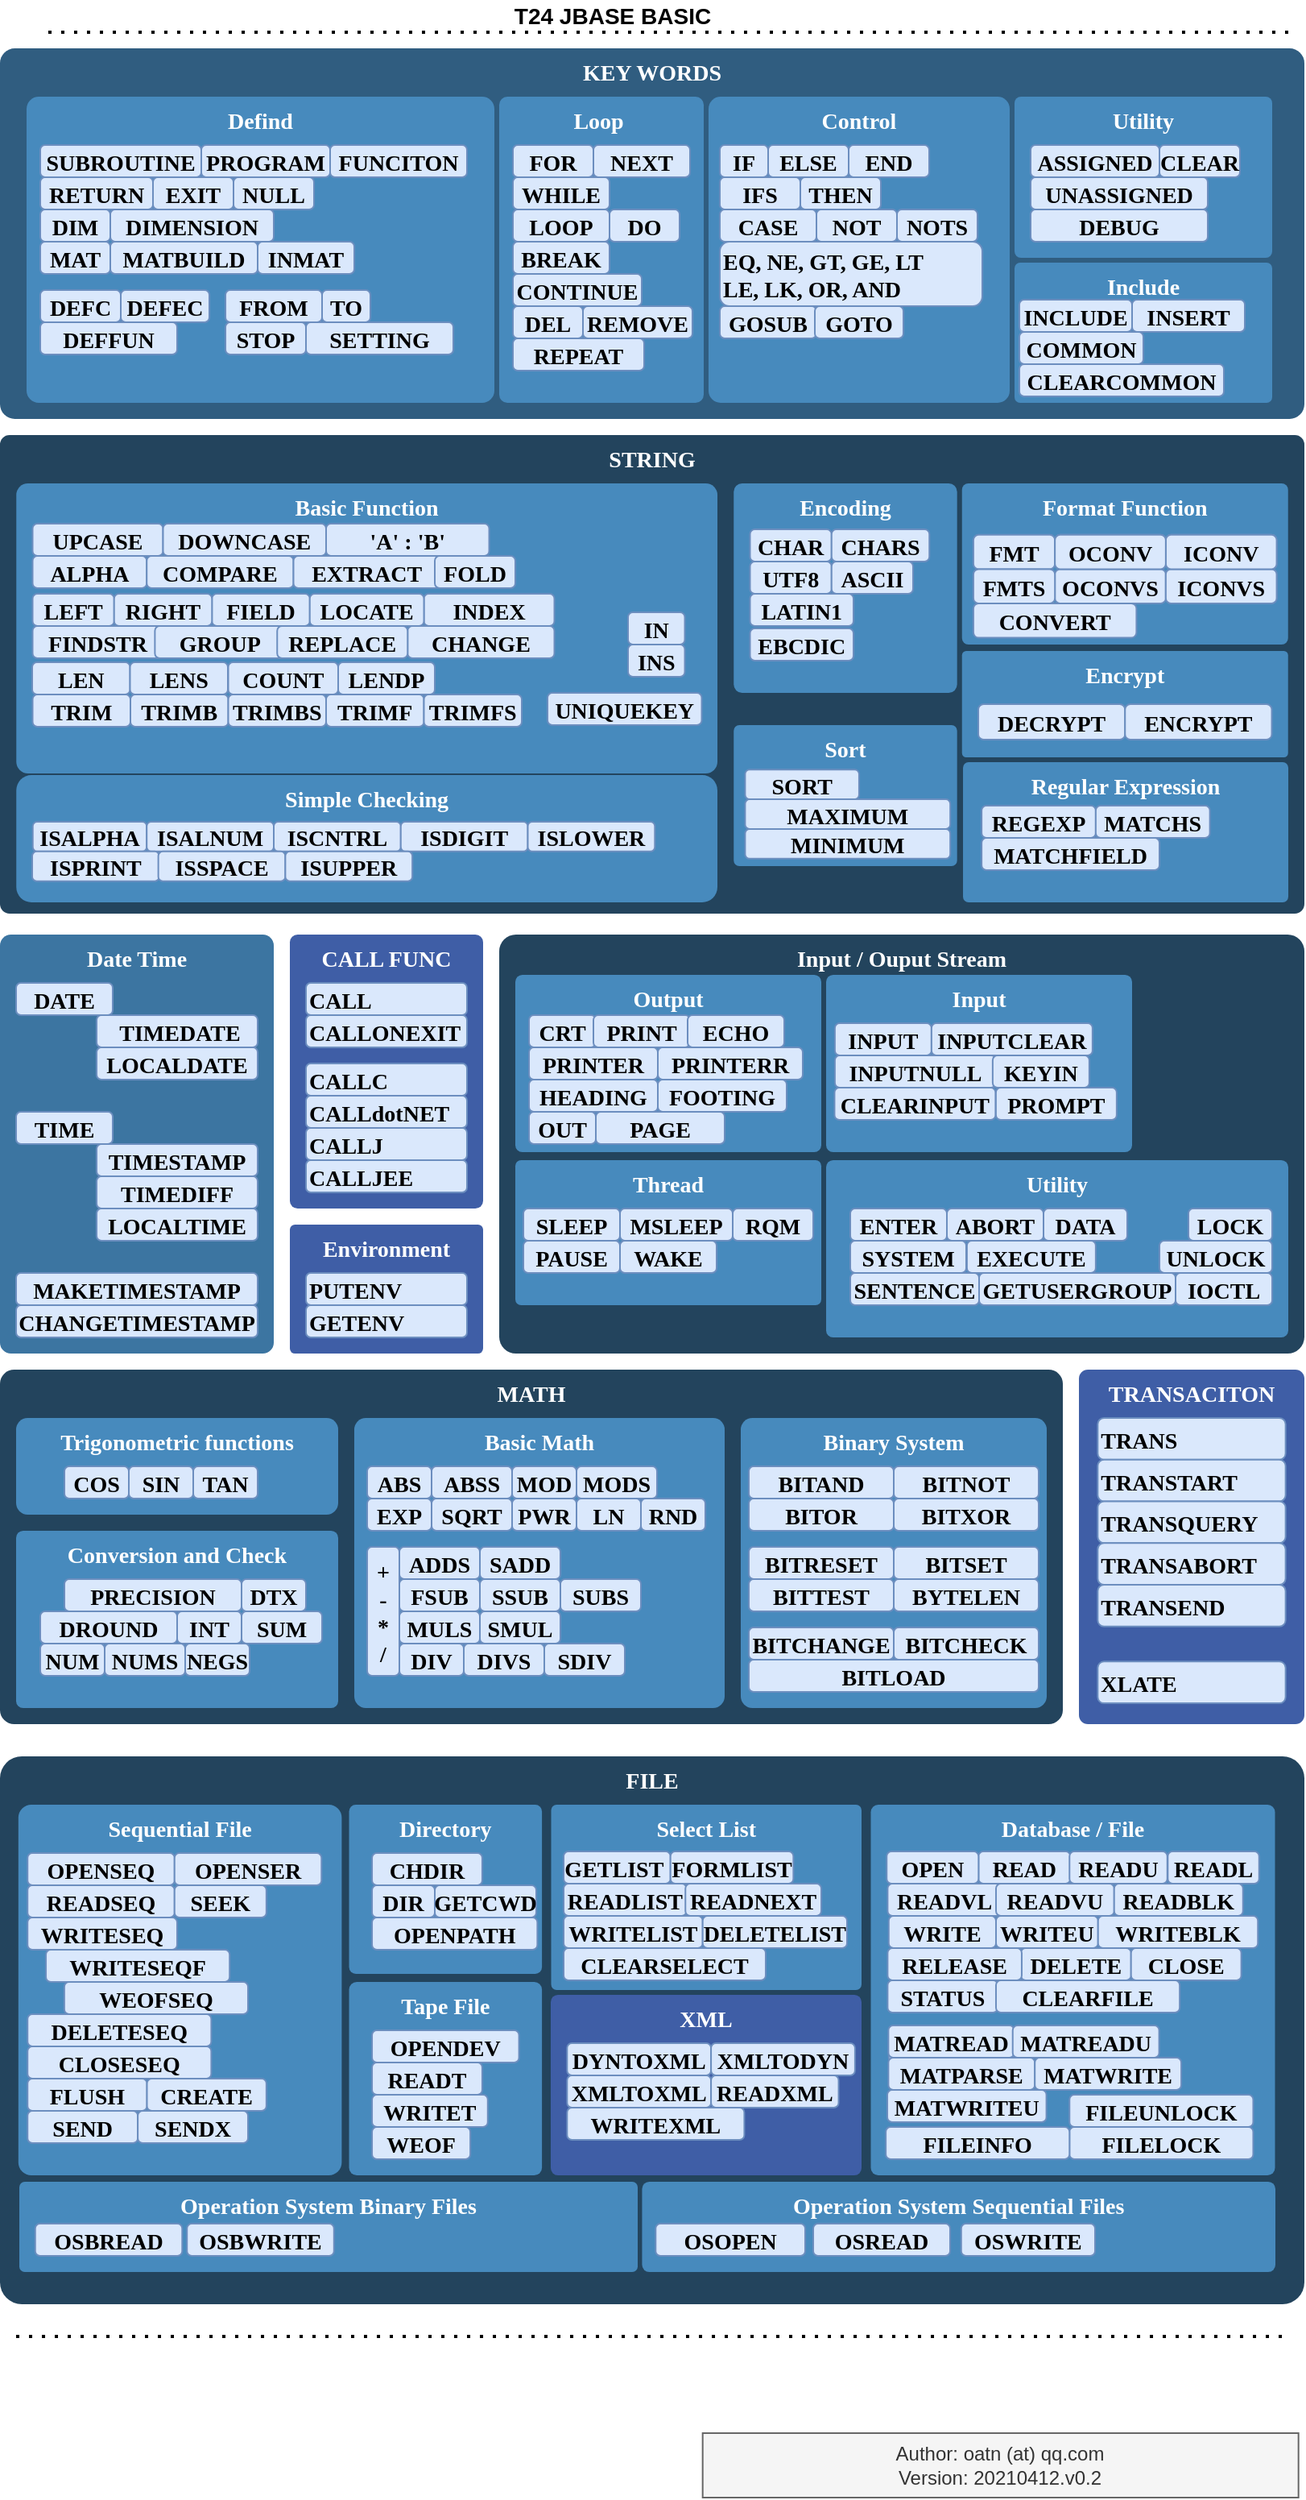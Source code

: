 <mxfile version="14.1.8" type="device"><diagram id="_5DexPY-B8Bmn-biPGmB" name="ROAD_MAP"><mxGraphModel dx="1419" dy="333" grid="1" gridSize="10" guides="1" tooltips="1" connect="1" arrows="1" fold="1" page="1" pageScale="1" pageWidth="850" pageHeight="800" math="0" shadow="0"><root><mxCell id="qhtihUw6cBHXW9dNm5Qa-0"/><mxCell id="qhtihUw6cBHXW9dNm5Qa-1" parent="qhtihUw6cBHXW9dNm5Qa-0"/><mxCell id="K6u6WhLUsIxFT-_tmGWo-54" value="FILE" style="rounded=1;fillColor=#23445D;gradientColor=none;strokeColor=none;fontColor=#FFFFFF;fontStyle=1;fontFamily=Tahoma;fontSize=14;align=center;verticalAlign=top;arcSize=4;" parent="qhtihUw6cBHXW9dNm5Qa-1" vertex="1"><mxGeometry x="-830" y="1100" width="810" height="340" as="geometry"/></mxCell><mxCell id="K6u6WhLUsIxFT-_tmGWo-50" value="T24 JBASE BASIC" style="text;html=1;align=center;verticalAlign=middle;resizable=0;points=[];autosize=1;fontSize=14;fontStyle=1" parent="qhtihUw6cBHXW9dNm5Qa-1" vertex="1"><mxGeometry x="-520" y="10" width="140" height="20" as="geometry"/></mxCell><mxCell id="K6u6WhLUsIxFT-_tmGWo-51" value="" style="endArrow=none;dashed=1;html=1;dashPattern=1 3;strokeWidth=2;fontSize=14;fontColor=#9999FF;" parent="qhtihUw6cBHXW9dNm5Qa-1" edge="1"><mxGeometry width="50" height="50" relative="1" as="geometry"><mxPoint x="-800" y="30" as="sourcePoint"/><mxPoint x="-30" y="30" as="targetPoint"/></mxGeometry></mxCell><mxCell id="K6u6WhLUsIxFT-_tmGWo-53" value="Input / Ouput Stream&#10;" style="rounded=1;fillColor=#23445D;gradientColor=none;strokeColor=none;fontColor=#FFFFFF;fontStyle=1;fontFamily=Tahoma;fontSize=14;align=center;verticalAlign=top;arcSize=4;" parent="qhtihUw6cBHXW9dNm5Qa-1" vertex="1"><mxGeometry x="-520" y="590" width="500" height="260" as="geometry"/></mxCell><mxCell id="K6u6WhLUsIxFT-_tmGWo-203" value="" style="group" parent="qhtihUw6cBHXW9dNm5Qa-1" vertex="1" connectable="0"><mxGeometry x="-650" y="590" width="120" height="170" as="geometry"/></mxCell><mxCell id="K6u6WhLUsIxFT-_tmGWo-196" value="CALL FUNC" style="rounded=1;gradientColor=none;strokeColor=none;fontColor=#FFFFFF;fontStyle=1;fontFamily=Tahoma;fontSize=14;align=center;verticalAlign=top;arcSize=4;fillColor=#3F5EA6;" parent="K6u6WhLUsIxFT-_tmGWo-203" vertex="1"><mxGeometry width="120" height="170" as="geometry"/></mxCell><mxCell id="K6u6WhLUsIxFT-_tmGWo-197" value="CALL" style="rounded=1;fillColor=#dae8fc;strokeColor=#6c8ebf;fontStyle=1;fontFamily=Tahoma;fontSize=14;align=left;" parent="K6u6WhLUsIxFT-_tmGWo-203" vertex="1"><mxGeometry x="10" y="30" width="100" height="20" as="geometry"/></mxCell><mxCell id="K6u6WhLUsIxFT-_tmGWo-198" value="CALLC" style="rounded=1;fillColor=#dae8fc;strokeColor=#6c8ebf;fontStyle=1;fontFamily=Tahoma;fontSize=14;align=left;" parent="K6u6WhLUsIxFT-_tmGWo-203" vertex="1"><mxGeometry x="10" y="80" width="100" height="20" as="geometry"/></mxCell><mxCell id="K6u6WhLUsIxFT-_tmGWo-199" value="CALLdotNET" style="rounded=1;fillColor=#dae8fc;strokeColor=#6c8ebf;fontStyle=1;fontFamily=Tahoma;fontSize=14;align=left;" parent="K6u6WhLUsIxFT-_tmGWo-203" vertex="1"><mxGeometry x="10" y="100" width="100" height="20" as="geometry"/></mxCell><mxCell id="K6u6WhLUsIxFT-_tmGWo-200" value="CALLJ" style="rounded=1;fillColor=#dae8fc;strokeColor=#6c8ebf;fontStyle=1;fontFamily=Tahoma;fontSize=14;align=left;" parent="K6u6WhLUsIxFT-_tmGWo-203" vertex="1"><mxGeometry x="10" y="120" width="100" height="20" as="geometry"/></mxCell><mxCell id="K6u6WhLUsIxFT-_tmGWo-201" value="CALLONEXIT" style="rounded=1;fillColor=#dae8fc;strokeColor=#6c8ebf;fontStyle=1;fontFamily=Tahoma;fontSize=14;align=left;" parent="K6u6WhLUsIxFT-_tmGWo-203" vertex="1"><mxGeometry x="10" y="50" width="100" height="20" as="geometry"/></mxCell><mxCell id="K6u6WhLUsIxFT-_tmGWo-202" value="CALLJEE" style="rounded=1;fillColor=#dae8fc;strokeColor=#6c8ebf;fontStyle=1;fontFamily=Tahoma;fontSize=14;align=left;" parent="K6u6WhLUsIxFT-_tmGWo-203" vertex="1"><mxGeometry x="10" y="140" width="100" height="20" as="geometry"/></mxCell><mxCell id="VikeQX8oTeVEBsZ_9qqQ-15" value="" style="group" parent="qhtihUw6cBHXW9dNm5Qa-1" vertex="1" connectable="0"><mxGeometry x="-830" y="860" width="660" height="220" as="geometry"/></mxCell><mxCell id="K6u6WhLUsIxFT-_tmGWo-55" value="MATH" style="rounded=1;fillColor=#23445D;gradientColor=none;strokeColor=none;fontColor=#FFFFFF;fontStyle=1;fontFamily=Tahoma;fontSize=14;align=center;verticalAlign=top;arcSize=4;" parent="VikeQX8oTeVEBsZ_9qqQ-15" vertex="1"><mxGeometry width="660" height="220" as="geometry"/></mxCell><mxCell id="K6u6WhLUsIxFT-_tmGWo-154" value="" style="group" parent="VikeQX8oTeVEBsZ_9qqQ-15" vertex="1" connectable="0"><mxGeometry x="10" y="30" width="200" height="60" as="geometry"/></mxCell><mxCell id="K6u6WhLUsIxFT-_tmGWo-113" value="Trigonometric functions" style="rounded=1;gradientColor=none;strokeColor=none;fontColor=#FFFFFF;fontStyle=1;fontFamily=Tahoma;fontSize=14;align=center;verticalAlign=top;arcSize=12;fillColor=#478ABD;" parent="K6u6WhLUsIxFT-_tmGWo-154" vertex="1"><mxGeometry width="200" height="60" as="geometry"/></mxCell><mxCell id="K6u6WhLUsIxFT-_tmGWo-121" value="COS" style="rounded=1;fillColor=#dae8fc;strokeColor=#6c8ebf;fontStyle=1;fontFamily=Tahoma;fontSize=14;align=center;" parent="K6u6WhLUsIxFT-_tmGWo-154" vertex="1"><mxGeometry x="30" y="30" width="40" height="20" as="geometry"/></mxCell><mxCell id="K6u6WhLUsIxFT-_tmGWo-122" value="SIN" style="rounded=1;fillColor=#dae8fc;strokeColor=#6c8ebf;fontStyle=1;fontFamily=Tahoma;fontSize=14;align=center;" parent="K6u6WhLUsIxFT-_tmGWo-154" vertex="1"><mxGeometry x="70" y="30" width="40" height="20" as="geometry"/></mxCell><mxCell id="K6u6WhLUsIxFT-_tmGWo-123" value="TAN" style="rounded=1;fillColor=#dae8fc;strokeColor=#6c8ebf;fontStyle=1;fontFamily=Tahoma;fontSize=14;align=center;" parent="K6u6WhLUsIxFT-_tmGWo-154" vertex="1"><mxGeometry x="110" y="30" width="40" height="20" as="geometry"/></mxCell><mxCell id="K6u6WhLUsIxFT-_tmGWo-155" value="" style="group" parent="VikeQX8oTeVEBsZ_9qqQ-15" vertex="1" connectable="0"><mxGeometry x="10" y="100" width="200" height="110" as="geometry"/></mxCell><mxCell id="K6u6WhLUsIxFT-_tmGWo-138" value="Conversion and Check" style="rounded=1;gradientColor=none;strokeColor=none;fontColor=#FFFFFF;fontStyle=1;fontFamily=Tahoma;fontSize=14;align=center;verticalAlign=top;arcSize=4;fillColor=#478ABD;" parent="K6u6WhLUsIxFT-_tmGWo-155" vertex="1"><mxGeometry width="200" height="110" as="geometry"/></mxCell><mxCell id="K6u6WhLUsIxFT-_tmGWo-80" value="DTX" style="rounded=1;fillColor=#dae8fc;strokeColor=#6c8ebf;fontStyle=1;fontFamily=Tahoma;fontSize=14;align=center;" parent="K6u6WhLUsIxFT-_tmGWo-155" vertex="1"><mxGeometry x="140" y="30" width="40" height="20" as="geometry"/></mxCell><mxCell id="K6u6WhLUsIxFT-_tmGWo-83" value="INT" style="rounded=1;fillColor=#dae8fc;strokeColor=#6c8ebf;fontStyle=1;fontFamily=Tahoma;fontSize=14;align=center;" parent="K6u6WhLUsIxFT-_tmGWo-155" vertex="1"><mxGeometry x="100" y="50" width="40" height="20" as="geometry"/></mxCell><mxCell id="K6u6WhLUsIxFT-_tmGWo-85" value="PRECISION" style="rounded=1;fillColor=#dae8fc;strokeColor=#6c8ebf;fontStyle=1;fontFamily=Tahoma;fontSize=14;align=center;" parent="K6u6WhLUsIxFT-_tmGWo-155" vertex="1"><mxGeometry x="30" y="30" width="110" height="20" as="geometry"/></mxCell><mxCell id="K6u6WhLUsIxFT-_tmGWo-106" value="DROUND" style="rounded=1;fillColor=#dae8fc;strokeColor=#6c8ebf;fontStyle=1;fontFamily=Tahoma;fontSize=14;align=center;" parent="K6u6WhLUsIxFT-_tmGWo-155" vertex="1"><mxGeometry x="15" y="50" width="85" height="20" as="geometry"/></mxCell><mxCell id="K6u6WhLUsIxFT-_tmGWo-92" value="NUM" style="rounded=1;fillColor=#dae8fc;strokeColor=#6c8ebf;fontStyle=1;fontFamily=Tahoma;fontSize=14;align=center;" parent="K6u6WhLUsIxFT-_tmGWo-155" vertex="1"><mxGeometry x="15" y="70" width="40" height="20" as="geometry"/></mxCell><mxCell id="K6u6WhLUsIxFT-_tmGWo-93" value="NUMS" style="rounded=1;fillColor=#dae8fc;strokeColor=#6c8ebf;fontStyle=1;fontFamily=Tahoma;fontSize=14;align=center;" parent="K6u6WhLUsIxFT-_tmGWo-155" vertex="1"><mxGeometry x="55" y="70" width="50" height="20" as="geometry"/></mxCell><mxCell id="K6u6WhLUsIxFT-_tmGWo-91" value="NEGS" style="rounded=1;fillColor=#dae8fc;strokeColor=#6c8ebf;fontStyle=1;fontFamily=Tahoma;fontSize=14;align=center;" parent="K6u6WhLUsIxFT-_tmGWo-155" vertex="1"><mxGeometry x="105" y="70" width="40" height="20" as="geometry"/></mxCell><mxCell id="K6u6WhLUsIxFT-_tmGWo-103" value="SUM" style="rounded=1;fillColor=#dae8fc;strokeColor=#6c8ebf;fontStyle=1;fontFamily=Tahoma;fontSize=14;align=center;" parent="K6u6WhLUsIxFT-_tmGWo-155" vertex="1"><mxGeometry x="140" y="50" width="50" height="20" as="geometry"/></mxCell><mxCell id="VikeQX8oTeVEBsZ_9qqQ-11" value="" style="group" parent="VikeQX8oTeVEBsZ_9qqQ-15" vertex="1" connectable="0"><mxGeometry x="220" y="30" width="230" height="180" as="geometry"/></mxCell><mxCell id="K6u6WhLUsIxFT-_tmGWo-126" value="Basic Math" style="rounded=1;gradientColor=none;strokeColor=none;fontColor=#FFFFFF;fontStyle=1;fontFamily=Tahoma;fontSize=14;align=center;verticalAlign=top;arcSize=4;fillColor=#478ABD;" parent="VikeQX8oTeVEBsZ_9qqQ-11" vertex="1"><mxGeometry width="230" height="180" as="geometry"/></mxCell><mxCell id="K6u6WhLUsIxFT-_tmGWo-127" value="+&#10;-&#10;*&#10;/" style="rounded=1;fillColor=#dae8fc;strokeColor=#6c8ebf;fontStyle=1;fontFamily=Tahoma;fontSize=14;align=center;" parent="VikeQX8oTeVEBsZ_9qqQ-11" vertex="1"><mxGeometry x="8" y="80" width="20" height="80" as="geometry"/></mxCell><mxCell id="K6u6WhLUsIxFT-_tmGWo-128" value="MOD" style="rounded=1;fillColor=#dae8fc;strokeColor=#6c8ebf;fontStyle=1;fontFamily=Tahoma;fontSize=14;align=center;" parent="VikeQX8oTeVEBsZ_9qqQ-11" vertex="1"><mxGeometry x="98" y="30" width="40" height="20" as="geometry"/></mxCell><mxCell id="K6u6WhLUsIxFT-_tmGWo-130" value="MODS" style="rounded=1;fillColor=#dae8fc;strokeColor=#6c8ebf;fontStyle=1;fontFamily=Tahoma;fontSize=14;align=center;" parent="VikeQX8oTeVEBsZ_9qqQ-11" vertex="1"><mxGeometry x="138" y="30" width="50" height="20" as="geometry"/></mxCell><mxCell id="K6u6WhLUsIxFT-_tmGWo-99" value="SQRT" style="rounded=1;fillColor=#dae8fc;strokeColor=#6c8ebf;fontStyle=1;fontFamily=Tahoma;fontSize=14;align=center;" parent="VikeQX8oTeVEBsZ_9qqQ-11" vertex="1"><mxGeometry x="48" y="50" width="50" height="20" as="geometry"/></mxCell><mxCell id="K6u6WhLUsIxFT-_tmGWo-81" value="EXP" style="rounded=1;fillColor=#dae8fc;strokeColor=#6c8ebf;fontStyle=1;fontFamily=Tahoma;fontSize=14;align=center;" parent="VikeQX8oTeVEBsZ_9qqQ-11" vertex="1"><mxGeometry x="8" y="50" width="40" height="20" as="geometry"/></mxCell><mxCell id="K6u6WhLUsIxFT-_tmGWo-86" value="LN" style="rounded=1;fillColor=#dae8fc;strokeColor=#6c8ebf;fontStyle=1;fontFamily=Tahoma;fontSize=14;align=center;" parent="VikeQX8oTeVEBsZ_9qqQ-11" vertex="1"><mxGeometry x="138" y="50" width="40" height="20" as="geometry"/></mxCell><mxCell id="K6u6WhLUsIxFT-_tmGWo-131" value="PWR" style="rounded=1;fillColor=#dae8fc;strokeColor=#6c8ebf;fontStyle=1;fontFamily=Tahoma;fontSize=14;align=center;" parent="VikeQX8oTeVEBsZ_9qqQ-11" vertex="1"><mxGeometry x="98" y="50" width="40" height="20" as="geometry"/></mxCell><mxCell id="K6u6WhLUsIxFT-_tmGWo-133" value="RND" style="rounded=1;fillColor=#dae8fc;strokeColor=#6c8ebf;fontStyle=1;fontFamily=Tahoma;fontSize=14;align=center;" parent="VikeQX8oTeVEBsZ_9qqQ-11" vertex="1"><mxGeometry x="178" y="50" width="40" height="20" as="geometry"/></mxCell><mxCell id="K6u6WhLUsIxFT-_tmGWo-109" value="ABSS" style="rounded=1;fillColor=#dae8fc;strokeColor=#6c8ebf;fontStyle=1;fontFamily=Tahoma;fontSize=14;align=center;" parent="VikeQX8oTeVEBsZ_9qqQ-11" vertex="1"><mxGeometry x="48" y="30" width="50" height="20" as="geometry"/></mxCell><mxCell id="K6u6WhLUsIxFT-_tmGWo-108" value="ABS" style="rounded=1;fillColor=#dae8fc;strokeColor=#6c8ebf;fontStyle=1;fontFamily=Tahoma;fontSize=14;align=center;" parent="VikeQX8oTeVEBsZ_9qqQ-11" vertex="1"><mxGeometry x="8" y="30" width="40" height="20" as="geometry"/></mxCell><mxCell id="K6u6WhLUsIxFT-_tmGWo-79" value="DIV" style="rounded=1;fillColor=#dae8fc;strokeColor=#6c8ebf;fontStyle=1;fontFamily=Tahoma;fontSize=14;align=center;" parent="VikeQX8oTeVEBsZ_9qqQ-11" vertex="1"><mxGeometry x="28" y="140" width="40" height="20" as="geometry"/></mxCell><mxCell id="K6u6WhLUsIxFT-_tmGWo-107" value="DIVS" style="rounded=1;fillColor=#dae8fc;strokeColor=#6c8ebf;fontStyle=1;fontFamily=Tahoma;fontSize=14;align=center;" parent="VikeQX8oTeVEBsZ_9qqQ-11" vertex="1"><mxGeometry x="68" y="140" width="50" height="20" as="geometry"/></mxCell><mxCell id="K6u6WhLUsIxFT-_tmGWo-97" value="SDIV" style="rounded=1;fillColor=#dae8fc;strokeColor=#6c8ebf;fontStyle=1;fontFamily=Tahoma;fontSize=14;align=center;" parent="VikeQX8oTeVEBsZ_9qqQ-11" vertex="1"><mxGeometry x="118" y="140" width="50" height="20" as="geometry"/></mxCell><mxCell id="K6u6WhLUsIxFT-_tmGWo-101" value="SSUB" style="rounded=1;fillColor=#dae8fc;strokeColor=#6c8ebf;fontStyle=1;fontFamily=Tahoma;fontSize=14;align=center;" parent="VikeQX8oTeVEBsZ_9qqQ-11" vertex="1"><mxGeometry x="78" y="100" width="50" height="20" as="geometry"/></mxCell><mxCell id="K6u6WhLUsIxFT-_tmGWo-102" value="SUBS" style="rounded=1;fillColor=#dae8fc;strokeColor=#6c8ebf;fontStyle=1;fontFamily=Tahoma;fontSize=14;align=center;" parent="VikeQX8oTeVEBsZ_9qqQ-11" vertex="1"><mxGeometry x="128" y="100" width="50" height="20" as="geometry"/></mxCell><mxCell id="K6u6WhLUsIxFT-_tmGWo-105" value="FSUB" style="rounded=1;fillColor=#dae8fc;strokeColor=#6c8ebf;fontStyle=1;fontFamily=Tahoma;fontSize=14;align=center;" parent="VikeQX8oTeVEBsZ_9qqQ-11" vertex="1"><mxGeometry x="28" y="100" width="50" height="20" as="geometry"/></mxCell><mxCell id="K6u6WhLUsIxFT-_tmGWo-90" value="MULS" style="rounded=1;fillColor=#dae8fc;strokeColor=#6c8ebf;fontStyle=1;fontFamily=Tahoma;fontSize=14;align=center;" parent="VikeQX8oTeVEBsZ_9qqQ-11" vertex="1"><mxGeometry x="28" y="120" width="50" height="20" as="geometry"/></mxCell><mxCell id="K6u6WhLUsIxFT-_tmGWo-98" value="SMUL" style="rounded=1;fillColor=#dae8fc;strokeColor=#6c8ebf;fontStyle=1;fontFamily=Tahoma;fontSize=14;align=center;" parent="VikeQX8oTeVEBsZ_9qqQ-11" vertex="1"><mxGeometry x="78" y="120" width="50" height="20" as="geometry"/></mxCell><mxCell id="K6u6WhLUsIxFT-_tmGWo-96" value="SADD" style="rounded=1;fillColor=#dae8fc;strokeColor=#6c8ebf;fontStyle=1;fontFamily=Tahoma;fontSize=14;align=center;" parent="VikeQX8oTeVEBsZ_9qqQ-11" vertex="1"><mxGeometry x="78" y="80" width="50" height="20" as="geometry"/></mxCell><mxCell id="K6u6WhLUsIxFT-_tmGWo-111" value="ADDS" style="rounded=1;fillColor=#dae8fc;strokeColor=#6c8ebf;fontStyle=1;fontFamily=Tahoma;fontSize=14;align=center;" parent="VikeQX8oTeVEBsZ_9qqQ-11" vertex="1"><mxGeometry x="28" y="80" width="50" height="20" as="geometry"/></mxCell><mxCell id="VikeQX8oTeVEBsZ_9qqQ-12" value="" style="group" parent="VikeQX8oTeVEBsZ_9qqQ-15" vertex="1" connectable="0"><mxGeometry x="460" y="30" width="190" height="180" as="geometry"/></mxCell><mxCell id="K6u6WhLUsIxFT-_tmGWo-157" value="Binary System" style="rounded=1;gradientColor=none;strokeColor=none;fontColor=#FFFFFF;fontStyle=1;fontFamily=Tahoma;fontSize=14;align=center;verticalAlign=top;arcSize=4;fillColor=#478ABD;" parent="VikeQX8oTeVEBsZ_9qqQ-12" vertex="1"><mxGeometry width="190" height="180" as="geometry"/></mxCell><mxCell id="K6u6WhLUsIxFT-_tmGWo-166" value="BITAND" style="rounded=1;fillColor=#dae8fc;strokeColor=#6c8ebf;fontStyle=1;fontFamily=Tahoma;fontSize=14;align=center;" parent="VikeQX8oTeVEBsZ_9qqQ-12" vertex="1"><mxGeometry x="5" y="30" width="90" height="20" as="geometry"/></mxCell><mxCell id="K6u6WhLUsIxFT-_tmGWo-181" value="BITCHANGE" style="rounded=1;fillColor=#dae8fc;strokeColor=#6c8ebf;fontStyle=1;fontFamily=Tahoma;fontSize=14;align=center;" parent="VikeQX8oTeVEBsZ_9qqQ-12" vertex="1"><mxGeometry x="5" y="130" width="90" height="20" as="geometry"/></mxCell><mxCell id="K6u6WhLUsIxFT-_tmGWo-182" value="BITCHECK" style="rounded=1;fillColor=#dae8fc;strokeColor=#6c8ebf;fontStyle=1;fontFamily=Tahoma;fontSize=14;align=center;" parent="VikeQX8oTeVEBsZ_9qqQ-12" vertex="1"><mxGeometry x="95" y="130" width="90" height="20" as="geometry"/></mxCell><mxCell id="K6u6WhLUsIxFT-_tmGWo-183" value="BITLOAD" style="rounded=1;fillColor=#dae8fc;strokeColor=#6c8ebf;fontStyle=1;fontFamily=Tahoma;fontSize=14;align=center;" parent="VikeQX8oTeVEBsZ_9qqQ-12" vertex="1"><mxGeometry x="5" y="150" width="180" height="20" as="geometry"/></mxCell><mxCell id="K6u6WhLUsIxFT-_tmGWo-184" value="BITNOT" style="rounded=1;fillColor=#dae8fc;strokeColor=#6c8ebf;fontStyle=1;fontFamily=Tahoma;fontSize=14;align=center;" parent="VikeQX8oTeVEBsZ_9qqQ-12" vertex="1"><mxGeometry x="95" y="30" width="90" height="20" as="geometry"/></mxCell><mxCell id="K6u6WhLUsIxFT-_tmGWo-185" value="BITOR" style="rounded=1;fillColor=#dae8fc;strokeColor=#6c8ebf;fontStyle=1;fontFamily=Tahoma;fontSize=14;align=center;" parent="VikeQX8oTeVEBsZ_9qqQ-12" vertex="1"><mxGeometry x="5" y="50" width="90" height="20" as="geometry"/></mxCell><mxCell id="K6u6WhLUsIxFT-_tmGWo-186" value="BITXOR" style="rounded=1;fillColor=#dae8fc;strokeColor=#6c8ebf;fontStyle=1;fontFamily=Tahoma;fontSize=14;align=center;" parent="VikeQX8oTeVEBsZ_9qqQ-12" vertex="1"><mxGeometry x="95" y="50" width="90" height="20" as="geometry"/></mxCell><mxCell id="K6u6WhLUsIxFT-_tmGWo-187" value="BITRESET" style="rounded=1;fillColor=#dae8fc;strokeColor=#6c8ebf;fontStyle=1;fontFamily=Tahoma;fontSize=14;align=center;" parent="VikeQX8oTeVEBsZ_9qqQ-12" vertex="1"><mxGeometry x="5" y="80" width="90" height="20" as="geometry"/></mxCell><mxCell id="K6u6WhLUsIxFT-_tmGWo-188" value="BITSET" style="rounded=1;fillColor=#dae8fc;strokeColor=#6c8ebf;fontStyle=1;fontFamily=Tahoma;fontSize=14;align=center;" parent="VikeQX8oTeVEBsZ_9qqQ-12" vertex="1"><mxGeometry x="95" y="80" width="90" height="20" as="geometry"/></mxCell><mxCell id="K6u6WhLUsIxFT-_tmGWo-190" value="BITTEST" style="rounded=1;fillColor=#dae8fc;strokeColor=#6c8ebf;fontStyle=1;fontFamily=Tahoma;fontSize=14;align=center;" parent="VikeQX8oTeVEBsZ_9qqQ-12" vertex="1"><mxGeometry x="5" y="100" width="90" height="20" as="geometry"/></mxCell><mxCell id="K6u6WhLUsIxFT-_tmGWo-193" value="BYTELEN" style="rounded=1;fillColor=#dae8fc;strokeColor=#6c8ebf;fontStyle=1;fontFamily=Tahoma;fontSize=14;align=center;" parent="VikeQX8oTeVEBsZ_9qqQ-12" vertex="1"><mxGeometry x="95" y="100" width="90" height="20" as="geometry"/></mxCell><mxCell id="XBH6-5hrgR9z4kN88Oxm-5" value="" style="group" vertex="1" connectable="0" parent="qhtihUw6cBHXW9dNm5Qa-1"><mxGeometry x="-650" y="770" width="120" height="80" as="geometry"/></mxCell><mxCell id="XBH6-5hrgR9z4kN88Oxm-6" value="Environment" style="rounded=1;gradientColor=none;strokeColor=none;fontColor=#FFFFFF;fontStyle=1;fontFamily=Tahoma;fontSize=14;align=center;verticalAlign=top;arcSize=4;fillColor=#3F5EA6;" vertex="1" parent="XBH6-5hrgR9z4kN88Oxm-5"><mxGeometry width="120" height="80" as="geometry"/></mxCell><mxCell id="XBH6-5hrgR9z4kN88Oxm-7" value="PUTENV" style="rounded=1;fillColor=#dae8fc;strokeColor=#6c8ebf;fontStyle=1;fontFamily=Tahoma;fontSize=14;align=left;" vertex="1" parent="XBH6-5hrgR9z4kN88Oxm-5"><mxGeometry x="10" y="30" width="100" height="20" as="geometry"/></mxCell><mxCell id="XBH6-5hrgR9z4kN88Oxm-8" value="GETENV" style="rounded=1;fillColor=#dae8fc;strokeColor=#6c8ebf;fontStyle=1;fontFamily=Tahoma;fontSize=14;align=left;" vertex="1" parent="XBH6-5hrgR9z4kN88Oxm-5"><mxGeometry x="10" y="50" width="100" height="20" as="geometry"/></mxCell><mxCell id="XBH6-5hrgR9z4kN88Oxm-10" value="" style="group" vertex="1" connectable="0" parent="qhtihUw6cBHXW9dNm5Qa-1"><mxGeometry x="-830" y="280" width="810" height="297" as="geometry"/></mxCell><mxCell id="K6u6WhLUsIxFT-_tmGWo-0" value="STRING" style="rounded=1;fillColor=#23445D;gradientColor=none;strokeColor=none;fontColor=#FFFFFF;fontStyle=1;fontFamily=Tahoma;fontSize=14;align=center;verticalAlign=top;arcSize=2;" parent="XBH6-5hrgR9z4kN88Oxm-10" vertex="1"><mxGeometry width="810" height="297" as="geometry"/></mxCell><mxCell id="K6u6WhLUsIxFT-_tmGWo-271" value="" style="group" parent="XBH6-5hrgR9z4kN88Oxm-10" vertex="1" connectable="0"><mxGeometry x="597.375" y="134" width="202.5" height="66" as="geometry"/></mxCell><mxCell id="K6u6WhLUsIxFT-_tmGWo-264" value="Encrypt" style="rounded=1;gradientColor=none;strokeColor=none;fontColor=#FFFFFF;fontStyle=1;fontFamily=Tahoma;fontSize=14;align=center;verticalAlign=top;arcSize=4;fillColor=#478ABD;" parent="K6u6WhLUsIxFT-_tmGWo-271" vertex="1"><mxGeometry width="202.5" height="66" as="geometry"/></mxCell><mxCell id="K6u6WhLUsIxFT-_tmGWo-251" value="DECRYPT" style="rounded=1;fillColor=#dae8fc;strokeColor=#6c8ebf;fontStyle=1;fontFamily=Tahoma;fontSize=14;align=center;" parent="K6u6WhLUsIxFT-_tmGWo-271" vertex="1"><mxGeometry x="10.125" y="33" width="91.125" height="22" as="geometry"/></mxCell><mxCell id="K6u6WhLUsIxFT-_tmGWo-252" value="ENCRYPT" style="rounded=1;fillColor=#dae8fc;strokeColor=#6c8ebf;fontStyle=1;fontFamily=Tahoma;fontSize=14;align=center;" parent="K6u6WhLUsIxFT-_tmGWo-271" vertex="1"><mxGeometry x="101.25" y="33" width="91.125" height="22" as="geometry"/></mxCell><mxCell id="K6u6WhLUsIxFT-_tmGWo-281" value="" style="group" parent="XBH6-5hrgR9z4kN88Oxm-10" vertex="1" connectable="0"><mxGeometry x="597.375" y="30" width="202.5" height="100" as="geometry"/></mxCell><mxCell id="K6u6WhLUsIxFT-_tmGWo-259" value="Format Function" style="rounded=1;gradientColor=none;strokeColor=none;fontColor=#FFFFFF;fontStyle=1;fontFamily=Tahoma;fontSize=14;align=center;verticalAlign=top;arcSize=4;fillColor=#478ABD;" parent="K6u6WhLUsIxFT-_tmGWo-281" vertex="1"><mxGeometry width="202.5" height="100" as="geometry"/></mxCell><mxCell id="K6u6WhLUsIxFT-_tmGWo-253" value="FMT" style="rounded=1;fillColor=#dae8fc;strokeColor=#6c8ebf;fontStyle=1;fontFamily=Tahoma;fontSize=14;align=center;" parent="K6u6WhLUsIxFT-_tmGWo-281" vertex="1"><mxGeometry x="7.087" y="31.915" width="50.625" height="21.277" as="geometry"/></mxCell><mxCell id="K6u6WhLUsIxFT-_tmGWo-254" value="OCONV" style="rounded=1;fillColor=#dae8fc;strokeColor=#6c8ebf;fontStyle=1;fontFamily=Tahoma;fontSize=14;align=center;" parent="K6u6WhLUsIxFT-_tmGWo-281" vertex="1"><mxGeometry x="57.712" y="31.915" width="68.85" height="21.277" as="geometry"/></mxCell><mxCell id="K6u6WhLUsIxFT-_tmGWo-255" value="ICONV" style="rounded=1;fillColor=#dae8fc;strokeColor=#6c8ebf;fontStyle=1;fontFamily=Tahoma;fontSize=14;align=center;" parent="K6u6WhLUsIxFT-_tmGWo-281" vertex="1"><mxGeometry x="126.562" y="31.915" width="68.85" height="21.277" as="geometry"/></mxCell><mxCell id="K6u6WhLUsIxFT-_tmGWo-256" value="OCONVS" style="rounded=1;fillColor=#dae8fc;strokeColor=#6c8ebf;fontStyle=1;fontFamily=Tahoma;fontSize=14;align=center;" parent="K6u6WhLUsIxFT-_tmGWo-281" vertex="1"><mxGeometry x="57.712" y="53.191" width="68.85" height="21.277" as="geometry"/></mxCell><mxCell id="K6u6WhLUsIxFT-_tmGWo-257" value="ICONVS" style="rounded=1;fillColor=#dae8fc;strokeColor=#6c8ebf;fontStyle=1;fontFamily=Tahoma;fontSize=14;align=center;" parent="K6u6WhLUsIxFT-_tmGWo-281" vertex="1"><mxGeometry x="126.562" y="53.191" width="68.85" height="21.277" as="geometry"/></mxCell><mxCell id="K6u6WhLUsIxFT-_tmGWo-258" value="FMTS" style="rounded=1;fillColor=#dae8fc;strokeColor=#6c8ebf;fontStyle=1;fontFamily=Tahoma;fontSize=14;align=center;" parent="K6u6WhLUsIxFT-_tmGWo-281" vertex="1"><mxGeometry x="7.087" y="53.191" width="50.625" height="21.277" as="geometry"/></mxCell><mxCell id="K6u6WhLUsIxFT-_tmGWo-272" value="CONVERT" style="rounded=1;fillColor=#dae8fc;strokeColor=#6c8ebf;fontStyle=1;fontFamily=Tahoma;fontSize=14;align=center;" parent="K6u6WhLUsIxFT-_tmGWo-281" vertex="1"><mxGeometry x="7.087" y="74.468" width="101.25" height="21.277" as="geometry"/></mxCell><mxCell id="K6u6WhLUsIxFT-_tmGWo-278" value="ICONVS" style="rounded=1;fillColor=#dae8fc;strokeColor=#6c8ebf;fontStyle=1;fontFamily=Tahoma;fontSize=14;align=center;" parent="K6u6WhLUsIxFT-_tmGWo-281" vertex="1"><mxGeometry x="126.562" y="53.191" width="68.85" height="21.277" as="geometry"/></mxCell><mxCell id="K6u6WhLUsIxFT-_tmGWo-279" value="ICONV" style="rounded=1;fillColor=#dae8fc;strokeColor=#6c8ebf;fontStyle=1;fontFamily=Tahoma;fontSize=14;align=center;" parent="K6u6WhLUsIxFT-_tmGWo-281" vertex="1"><mxGeometry x="126.562" y="31.915" width="68.85" height="21.277" as="geometry"/></mxCell><mxCell id="K6u6WhLUsIxFT-_tmGWo-280" value="OCONV" style="rounded=1;fillColor=#dae8fc;strokeColor=#6c8ebf;fontStyle=1;fontFamily=Tahoma;fontSize=14;align=center;" parent="K6u6WhLUsIxFT-_tmGWo-281" vertex="1"><mxGeometry x="57.712" y="31.915" width="68.85" height="21.277" as="geometry"/></mxCell><mxCell id="K6u6WhLUsIxFT-_tmGWo-306" value="Basic Function" style="rounded=1;gradientColor=none;strokeColor=none;fontColor=#FFFFFF;fontStyle=1;fontFamily=Tahoma;fontSize=14;align=center;verticalAlign=top;arcSize=4;fillColor=#478ABD;" parent="XBH6-5hrgR9z4kN88Oxm-10" vertex="1"><mxGeometry x="10.13" y="30" width="435.38" height="180" as="geometry"/></mxCell><mxCell id="K6u6WhLUsIxFT-_tmGWo-219" value="UPCASE" style="rounded=1;fillColor=#dae8fc;strokeColor=#6c8ebf;fontStyle=1;fontFamily=Tahoma;fontSize=14;align=center;" parent="XBH6-5hrgR9z4kN88Oxm-10" vertex="1"><mxGeometry x="20.25" y="55" width="81" height="20" as="geometry"/></mxCell><mxCell id="K6u6WhLUsIxFT-_tmGWo-220" value="DOWNCASE" style="rounded=1;fillColor=#dae8fc;strokeColor=#6c8ebf;fontStyle=1;fontFamily=Tahoma;fontSize=14;align=center;" parent="XBH6-5hrgR9z4kN88Oxm-10" vertex="1"><mxGeometry x="101.25" y="55" width="101.25" height="20" as="geometry"/></mxCell><mxCell id="K6u6WhLUsIxFT-_tmGWo-221" value="FIELD" style="rounded=1;fillColor=#dae8fc;strokeColor=#6c8ebf;fontStyle=1;fontFamily=Tahoma;fontSize=14;align=center;" parent="XBH6-5hrgR9z4kN88Oxm-10" vertex="1"><mxGeometry x="131.625" y="98.5" width="60.75" height="20" as="geometry"/></mxCell><mxCell id="K6u6WhLUsIxFT-_tmGWo-222" value="FINDSTR" style="rounded=1;fillColor=#dae8fc;strokeColor=#6c8ebf;fontStyle=1;fontFamily=Tahoma;fontSize=14;align=center;" parent="XBH6-5hrgR9z4kN88Oxm-10" vertex="1"><mxGeometry x="20.25" y="118.5" width="81" height="20" as="geometry"/></mxCell><mxCell id="K6u6WhLUsIxFT-_tmGWo-223" value="INDEX" style="rounded=1;fillColor=#dae8fc;strokeColor=#6c8ebf;fontStyle=1;fontFamily=Tahoma;fontSize=14;align=center;" parent="XBH6-5hrgR9z4kN88Oxm-10" vertex="1"><mxGeometry x="263.25" y="98.5" width="81" height="20" as="geometry"/></mxCell><mxCell id="K6u6WhLUsIxFT-_tmGWo-224" value="LEN" style="rounded=1;fillColor=#dae8fc;strokeColor=#6c8ebf;fontStyle=1;fontFamily=Tahoma;fontSize=14;align=center;" parent="XBH6-5hrgR9z4kN88Oxm-10" vertex="1"><mxGeometry x="20" y="141" width="60.75" height="20" as="geometry"/></mxCell><mxCell id="K6u6WhLUsIxFT-_tmGWo-225" value="COUNT" style="rounded=1;fillColor=#dae8fc;strokeColor=#6c8ebf;fontStyle=1;fontFamily=Tahoma;fontSize=14;align=center;" parent="XBH6-5hrgR9z4kN88Oxm-10" vertex="1"><mxGeometry x="141.75" y="141" width="68.25" height="20" as="geometry"/></mxCell><mxCell id="K6u6WhLUsIxFT-_tmGWo-226" value="LOCATE" style="rounded=1;fillColor=#dae8fc;strokeColor=#6c8ebf;fontStyle=1;fontFamily=Tahoma;fontSize=14;align=center;" parent="XBH6-5hrgR9z4kN88Oxm-10" vertex="1"><mxGeometry x="192.375" y="98.5" width="70.875" height="20" as="geometry"/></mxCell><mxCell id="K6u6WhLUsIxFT-_tmGWo-240" value="TRIM" style="rounded=1;fillColor=#dae8fc;strokeColor=#6c8ebf;fontStyle=1;fontFamily=Tahoma;fontSize=14;align=center;" parent="XBH6-5hrgR9z4kN88Oxm-10" vertex="1"><mxGeometry x="20.25" y="161" width="60.75" height="20" as="geometry"/></mxCell><mxCell id="K6u6WhLUsIxFT-_tmGWo-246" value="CHANGE" style="rounded=1;fillColor=#dae8fc;strokeColor=#6c8ebf;fontStyle=1;fontFamily=Tahoma;fontSize=14;align=center;" parent="XBH6-5hrgR9z4kN88Oxm-10" vertex="1"><mxGeometry x="253.125" y="118.5" width="91.125" height="20" as="geometry"/></mxCell><mxCell id="VILBd4mB8yXGxSR4uEXq-4" value="ALPHA" style="rounded=1;fillColor=#dae8fc;strokeColor=#6c8ebf;fontStyle=1;fontFamily=Tahoma;fontSize=14;align=center;" parent="XBH6-5hrgR9z4kN88Oxm-10" vertex="1"><mxGeometry x="20.25" y="75" width="70.875" height="20" as="geometry"/></mxCell><mxCell id="K6u6WhLUsIxFT-_tmGWo-302" value="Encoding" style="rounded=1;gradientColor=none;strokeColor=none;fontColor=#FFFFFF;fontStyle=1;fontFamily=Tahoma;fontSize=14;align=center;verticalAlign=top;arcSize=4;fillColor=#478ABD;" parent="XBH6-5hrgR9z4kN88Oxm-10" vertex="1"><mxGeometry x="455.63" y="30" width="138.71" height="130" as="geometry"/></mxCell><mxCell id="K6u6WhLUsIxFT-_tmGWo-303" value="UTF8" style="rounded=1;fillColor=#dae8fc;strokeColor=#6c8ebf;fontStyle=1;fontFamily=Tahoma;fontSize=14;align=center;" parent="XBH6-5hrgR9z4kN88Oxm-10" vertex="1"><mxGeometry x="465.75" y="78.5" width="50.625" height="20" as="geometry"/></mxCell><mxCell id="K6u6WhLUsIxFT-_tmGWo-304" value="ASCII" style="rounded=1;fillColor=#dae8fc;strokeColor=#6c8ebf;fontStyle=1;fontFamily=Tahoma;fontSize=14;align=center;" parent="XBH6-5hrgR9z4kN88Oxm-10" vertex="1"><mxGeometry x="516.375" y="78.5" width="50.625" height="20" as="geometry"/></mxCell><mxCell id="K6u6WhLUsIxFT-_tmGWo-247" value="CHAR" style="rounded=1;fillColor=#dae8fc;strokeColor=#6c8ebf;fontStyle=1;fontFamily=Tahoma;fontSize=14;align=center;" parent="XBH6-5hrgR9z4kN88Oxm-10" vertex="1"><mxGeometry x="465.75" y="58.5" width="50.625" height="20" as="geometry"/></mxCell><mxCell id="K6u6WhLUsIxFT-_tmGWo-307" value="CHARS" style="rounded=1;fillColor=#dae8fc;strokeColor=#6c8ebf;fontStyle=1;fontFamily=Tahoma;fontSize=14;align=center;" parent="XBH6-5hrgR9z4kN88Oxm-10" vertex="1"><mxGeometry x="516.375" y="58.5" width="60.75" height="20" as="geometry"/></mxCell><mxCell id="K6u6WhLUsIxFT-_tmGWo-311" value="LEFT" style="rounded=1;fillColor=#dae8fc;strokeColor=#6c8ebf;fontStyle=1;fontFamily=Tahoma;fontSize=14;align=center;" parent="XBH6-5hrgR9z4kN88Oxm-10" vertex="1"><mxGeometry x="20.25" y="98.5" width="50.625" height="20" as="geometry"/></mxCell><mxCell id="K6u6WhLUsIxFT-_tmGWo-312" value="RIGHT" style="rounded=1;fillColor=#dae8fc;strokeColor=#6c8ebf;fontStyle=1;fontFamily=Tahoma;fontSize=14;align=center;" parent="XBH6-5hrgR9z4kN88Oxm-10" vertex="1"><mxGeometry x="70.875" y="98.5" width="60.75" height="20" as="geometry"/></mxCell><mxCell id="K6u6WhLUsIxFT-_tmGWo-313" value="LENS" style="rounded=1;fillColor=#dae8fc;strokeColor=#6c8ebf;fontStyle=1;fontFamily=Tahoma;fontSize=14;align=center;" parent="XBH6-5hrgR9z4kN88Oxm-10" vertex="1"><mxGeometry x="80.75" y="141" width="60.75" height="20" as="geometry"/></mxCell><mxCell id="K6u6WhLUsIxFT-_tmGWo-314" value="TRIMB" style="rounded=1;fillColor=#dae8fc;strokeColor=#6c8ebf;fontStyle=1;fontFamily=Tahoma;fontSize=14;align=center;" parent="XBH6-5hrgR9z4kN88Oxm-10" vertex="1"><mxGeometry x="81" y="161" width="60.75" height="20" as="geometry"/></mxCell><mxCell id="K6u6WhLUsIxFT-_tmGWo-315" value="TRIMBS" style="rounded=1;fillColor=#dae8fc;strokeColor=#6c8ebf;fontStyle=1;fontFamily=Tahoma;fontSize=14;align=center;" parent="XBH6-5hrgR9z4kN88Oxm-10" vertex="1"><mxGeometry x="141.75" y="161" width="60.75" height="20" as="geometry"/></mxCell><mxCell id="K6u6WhLUsIxFT-_tmGWo-316" value="TRIMF" style="rounded=1;fillColor=#dae8fc;strokeColor=#6c8ebf;fontStyle=1;fontFamily=Tahoma;fontSize=14;align=center;" parent="XBH6-5hrgR9z4kN88Oxm-10" vertex="1"><mxGeometry x="202.5" y="161" width="60.75" height="20" as="geometry"/></mxCell><mxCell id="K6u6WhLUsIxFT-_tmGWo-317" value="TRIMFS" style="rounded=1;fillColor=#dae8fc;strokeColor=#6c8ebf;fontStyle=1;fontFamily=Tahoma;fontSize=14;align=center;" parent="XBH6-5hrgR9z4kN88Oxm-10" vertex="1"><mxGeometry x="263.25" y="161" width="60.75" height="20" as="geometry"/></mxCell><mxCell id="XBH6-5hrgR9z4kN88Oxm-45" value="COMPARE" style="rounded=1;fillColor=#dae8fc;strokeColor=#6c8ebf;fontStyle=1;fontFamily=Tahoma;fontSize=14;align=center;" vertex="1" parent="XBH6-5hrgR9z4kN88Oxm-10"><mxGeometry x="91.125" y="75" width="91.125" height="20" as="geometry"/></mxCell><mxCell id="XBH6-5hrgR9z4kN88Oxm-125" value="'A' : 'B'" style="rounded=1;fillColor=#dae8fc;strokeColor=#6c8ebf;fontStyle=1;fontFamily=Tahoma;fontSize=14;align=center;" vertex="1" parent="XBH6-5hrgR9z4kN88Oxm-10"><mxGeometry x="202.5" y="55" width="101.25" height="20" as="geometry"/></mxCell><mxCell id="XBH6-5hrgR9z4kN88Oxm-170" value="LENDP" style="rounded=1;fillColor=#dae8fc;strokeColor=#6c8ebf;fontStyle=1;fontFamily=Tahoma;fontSize=14;align=center;" vertex="1" parent="XBH6-5hrgR9z4kN88Oxm-10"><mxGeometry x="210" y="141" width="60" height="20" as="geometry"/></mxCell><mxCell id="XBH6-5hrgR9z4kN88Oxm-171" value="LATIN1" style="rounded=1;fillColor=#dae8fc;strokeColor=#6c8ebf;fontStyle=1;fontFamily=Tahoma;fontSize=14;align=center;" vertex="1" parent="XBH6-5hrgR9z4kN88Oxm-10"><mxGeometry x="465.75" y="98.5" width="64.25" height="20" as="geometry"/></mxCell><mxCell id="XBH6-5hrgR9z4kN88Oxm-178" value="GROUP" style="rounded=1;fillColor=#dae8fc;strokeColor=#6c8ebf;fontStyle=1;fontFamily=Tahoma;fontSize=14;align=center;" vertex="1" parent="XBH6-5hrgR9z4kN88Oxm-10"><mxGeometry x="96.19" y="118.5" width="81" height="20" as="geometry"/></mxCell><mxCell id="K6u6WhLUsIxFT-_tmGWo-238" value="REPLACE" style="rounded=1;fillColor=#dae8fc;strokeColor=#6c8ebf;fontStyle=1;fontFamily=Tahoma;fontSize=14;align=center;" parent="XBH6-5hrgR9z4kN88Oxm-10" vertex="1"><mxGeometry x="172.125" y="118.5" width="81" height="20" as="geometry"/></mxCell><mxCell id="XBH6-5hrgR9z4kN88Oxm-193" value="EXTRACT" style="rounded=1;fillColor=#dae8fc;strokeColor=#6c8ebf;fontStyle=1;fontFamily=Tahoma;fontSize=14;align=center;" vertex="1" parent="XBH6-5hrgR9z4kN88Oxm-10"><mxGeometry x="182.245" y="75" width="91.125" height="20" as="geometry"/></mxCell><mxCell id="XBH6-5hrgR9z4kN88Oxm-194" value="EBCDIC" style="rounded=1;fillColor=#dae8fc;strokeColor=#6c8ebf;fontStyle=1;fontFamily=Tahoma;fontSize=14;align=center;" vertex="1" parent="XBH6-5hrgR9z4kN88Oxm-10"><mxGeometry x="465.75" y="120" width="64.25" height="20" as="geometry"/></mxCell><mxCell id="K6u6WhLUsIxFT-_tmGWo-301" value="" style="group" parent="XBH6-5hrgR9z4kN88Oxm-10" vertex="1" connectable="0"><mxGeometry x="455.625" y="180" width="138.713" height="87.5" as="geometry"/></mxCell><mxCell id="K6u6WhLUsIxFT-_tmGWo-300" value="Sort" style="rounded=1;gradientColor=none;strokeColor=none;fontColor=#FFFFFF;fontStyle=1;fontFamily=Tahoma;fontSize=14;align=center;verticalAlign=top;arcSize=4;fillColor=#478ABD;" parent="K6u6WhLUsIxFT-_tmGWo-301" vertex="1"><mxGeometry width="138.713" height="87.5" as="geometry"/></mxCell><mxCell id="K6u6WhLUsIxFT-_tmGWo-239" value="SORT" style="rounded=1;fillColor=#dae8fc;strokeColor=#6c8ebf;fontStyle=1;fontFamily=Tahoma;fontSize=14;align=center;" parent="K6u6WhLUsIxFT-_tmGWo-301" vertex="1"><mxGeometry x="7.077" y="27.632" width="70.772" height="18.421" as="geometry"/></mxCell><mxCell id="K6u6WhLUsIxFT-_tmGWo-243" value="MAXIMUM" style="rounded=1;fillColor=#dae8fc;strokeColor=#6c8ebf;fontStyle=1;fontFamily=Tahoma;fontSize=14;align=center;" parent="K6u6WhLUsIxFT-_tmGWo-301" vertex="1"><mxGeometry x="7.077" y="46.053" width="127.389" height="18.421" as="geometry"/></mxCell><mxCell id="K6u6WhLUsIxFT-_tmGWo-244" value="MINIMUM" style="rounded=1;fillColor=#dae8fc;strokeColor=#6c8ebf;fontStyle=1;fontFamily=Tahoma;fontSize=14;align=center;" parent="K6u6WhLUsIxFT-_tmGWo-301" vertex="1"><mxGeometry x="7.077" y="64.474" width="127.389" height="18.421" as="geometry"/></mxCell><mxCell id="XBH6-5hrgR9z4kN88Oxm-199" value="FOLD" style="rounded=1;fillColor=#dae8fc;strokeColor=#6c8ebf;fontStyle=1;fontFamily=Tahoma;fontSize=14;align=center;" vertex="1" parent="XBH6-5hrgR9z4kN88Oxm-10"><mxGeometry x="270" y="75" width="50" height="20" as="geometry"/></mxCell><mxCell id="XBH6-5hrgR9z4kN88Oxm-203" value="IN" style="rounded=1;fillColor=#dae8fc;strokeColor=#6c8ebf;fontStyle=1;fontFamily=Tahoma;fontSize=14;align=center;" vertex="1" parent="XBH6-5hrgR9z4kN88Oxm-10"><mxGeometry x="390" y="110" width="35.25" height="20" as="geometry"/></mxCell><mxCell id="XBH6-5hrgR9z4kN88Oxm-204" value="INS" style="rounded=1;fillColor=#dae8fc;strokeColor=#6c8ebf;fontStyle=1;fontFamily=Tahoma;fontSize=14;align=center;" vertex="1" parent="XBH6-5hrgR9z4kN88Oxm-10"><mxGeometry x="390" y="130" width="35.25" height="20" as="geometry"/></mxCell><mxCell id="XBH6-5hrgR9z4kN88Oxm-206" value="Simple Checking" style="rounded=1;gradientColor=none;strokeColor=none;fontColor=#FFFFFF;fontStyle=1;fontFamily=Tahoma;fontSize=14;align=center;verticalAlign=top;arcSize=12;fillColor=#478ABD;" vertex="1" parent="XBH6-5hrgR9z4kN88Oxm-10"><mxGeometry x="10.12" y="211" width="435.38" height="79" as="geometry"/></mxCell><mxCell id="XBH6-5hrgR9z4kN88Oxm-207" value="ISALPHA" style="rounded=1;fillColor=#dae8fc;strokeColor=#6c8ebf;fontStyle=1;fontFamily=Tahoma;fontSize=14;align=center;" vertex="1" parent="XBH6-5hrgR9z4kN88Oxm-10"><mxGeometry x="20.352" y="240.002" width="70.772" height="18.421" as="geometry"/></mxCell><mxCell id="XBH6-5hrgR9z4kN88Oxm-208" value="ISALNUM" style="rounded=1;fillColor=#dae8fc;strokeColor=#6c8ebf;fontStyle=1;fontFamily=Tahoma;fontSize=14;align=center;" vertex="1" parent="XBH6-5hrgR9z4kN88Oxm-10"><mxGeometry x="91.12" y="240" width="78.88" height="18.42" as="geometry"/></mxCell><mxCell id="XBH6-5hrgR9z4kN88Oxm-209" value="ISCNTRL" style="rounded=1;fillColor=#dae8fc;strokeColor=#6c8ebf;fontStyle=1;fontFamily=Tahoma;fontSize=14;align=center;" vertex="1" parent="XBH6-5hrgR9z4kN88Oxm-10"><mxGeometry x="170" y="240" width="78.88" height="18.42" as="geometry"/></mxCell><mxCell id="XBH6-5hrgR9z4kN88Oxm-210" value="ISDIGIT" style="rounded=1;fillColor=#dae8fc;strokeColor=#6c8ebf;fontStyle=1;fontFamily=Tahoma;fontSize=14;align=center;" vertex="1" parent="XBH6-5hrgR9z4kN88Oxm-10"><mxGeometry x="248.88" y="240" width="78.88" height="18.42" as="geometry"/></mxCell><mxCell id="XBH6-5hrgR9z4kN88Oxm-211" value="ISLOWER" style="rounded=1;fillColor=#dae8fc;strokeColor=#6c8ebf;fontStyle=1;fontFamily=Tahoma;fontSize=14;align=center;" vertex="1" parent="XBH6-5hrgR9z4kN88Oxm-10"><mxGeometry x="327.76" y="240" width="78.88" height="18.42" as="geometry"/></mxCell><mxCell id="XBH6-5hrgR9z4kN88Oxm-212" value="ISPRINT" style="rounded=1;fillColor=#dae8fc;strokeColor=#6c8ebf;fontStyle=1;fontFamily=Tahoma;fontSize=14;align=center;" vertex="1" parent="XBH6-5hrgR9z4kN88Oxm-10"><mxGeometry x="20" y="258.42" width="78.88" height="18.42" as="geometry"/></mxCell><mxCell id="XBH6-5hrgR9z4kN88Oxm-213" value="ISSPACE" style="rounded=1;fillColor=#dae8fc;strokeColor=#6c8ebf;fontStyle=1;fontFamily=Tahoma;fontSize=14;align=center;" vertex="1" parent="XBH6-5hrgR9z4kN88Oxm-10"><mxGeometry x="98.31" y="258.42" width="78.88" height="18.42" as="geometry"/></mxCell><mxCell id="XBH6-5hrgR9z4kN88Oxm-214" value="ISUPPER" style="rounded=1;fillColor=#dae8fc;strokeColor=#6c8ebf;fontStyle=1;fontFamily=Tahoma;fontSize=14;align=center;" vertex="1" parent="XBH6-5hrgR9z4kN88Oxm-10"><mxGeometry x="177.19" y="258.42" width="78.88" height="18.42" as="geometry"/></mxCell><mxCell id="XBH6-5hrgR9z4kN88Oxm-229" value="UNIQUEKEY" style="rounded=1;fillColor=#dae8fc;strokeColor=#6c8ebf;fontStyle=1;fontFamily=Tahoma;fontSize=14;align=center;" vertex="1" parent="XBH6-5hrgR9z4kN88Oxm-10"><mxGeometry x="340" y="160" width="95.75" height="20" as="geometry"/></mxCell><mxCell id="K6u6WhLUsIxFT-_tmGWo-2" value="Date Time" style="rounded=1;gradientColor=none;strokeColor=none;fontColor=#FFFFFF;fontStyle=1;fontFamily=Tahoma;fontSize=14;align=center;verticalAlign=top;arcSize=4;fillColor=#3C75A1;" parent="qhtihUw6cBHXW9dNm5Qa-1" vertex="1"><mxGeometry x="-830" y="590" width="170" height="260" as="geometry"/></mxCell><mxCell id="K6u6WhLUsIxFT-_tmGWo-213" value="CHANGETIMESTAMP" style="rounded=1;fillColor=#dae8fc;strokeColor=#6c8ebf;fontStyle=1;fontFamily=Tahoma;fontSize=14;align=center;" parent="qhtihUw6cBHXW9dNm5Qa-1" vertex="1"><mxGeometry x="-820" y="820" width="150" height="20" as="geometry"/></mxCell><mxCell id="K6u6WhLUsIxFT-_tmGWo-11" value="TIMEDIFF" style="rounded=1;fillColor=#dae8fc;strokeColor=#6c8ebf;fontStyle=1;fontFamily=Tahoma;fontSize=14;align=center;" parent="qhtihUw6cBHXW9dNm5Qa-1" vertex="1"><mxGeometry x="-770" y="740" width="100" height="20" as="geometry"/></mxCell><mxCell id="K6u6WhLUsIxFT-_tmGWo-13" value="TIMESTAMP" style="rounded=1;fillColor=#dae8fc;strokeColor=#6c8ebf;fontStyle=1;fontFamily=Tahoma;fontSize=14;align=center;" parent="qhtihUw6cBHXW9dNm5Qa-1" vertex="1"><mxGeometry x="-770" y="720" width="100" height="20" as="geometry"/></mxCell><mxCell id="K6u6WhLUsIxFT-_tmGWo-8" value="DATE" style="rounded=1;fillColor=#dae8fc;strokeColor=#6c8ebf;fontStyle=1;fontFamily=Tahoma;fontSize=14;align=center;" parent="qhtihUw6cBHXW9dNm5Qa-1" vertex="1"><mxGeometry x="-820" y="620" width="60" height="20" as="geometry"/></mxCell><mxCell id="K6u6WhLUsIxFT-_tmGWo-4" value=" TIMEDATE" style="rounded=1;fillColor=#dae8fc;strokeColor=#6c8ebf;fontStyle=1;fontFamily=Tahoma;fontSize=14;align=center;" parent="qhtihUw6cBHXW9dNm5Qa-1" vertex="1"><mxGeometry x="-770" y="640" width="100" height="20" as="geometry"/></mxCell><mxCell id="K6u6WhLUsIxFT-_tmGWo-5" value="LOCALDATE" style="rounded=1;fillColor=#dae8fc;strokeColor=#6c8ebf;fontStyle=1;fontFamily=Tahoma;fontSize=14;align=center;" parent="qhtihUw6cBHXW9dNm5Qa-1" vertex="1"><mxGeometry x="-770" y="660" width="100" height="20" as="geometry"/></mxCell><mxCell id="K6u6WhLUsIxFT-_tmGWo-7" value="LOCALTIME" style="rounded=1;fillColor=#dae8fc;strokeColor=#6c8ebf;fontStyle=1;fontFamily=Tahoma;fontSize=14;align=center;" parent="qhtihUw6cBHXW9dNm5Qa-1" vertex="1"><mxGeometry x="-770" y="760" width="100" height="20" as="geometry"/></mxCell><mxCell id="K6u6WhLUsIxFT-_tmGWo-217" value="TIME" style="rounded=1;fillColor=#dae8fc;strokeColor=#6c8ebf;fontStyle=1;fontFamily=Tahoma;fontSize=14;align=center;" parent="qhtihUw6cBHXW9dNm5Qa-1" vertex="1"><mxGeometry x="-820" y="700" width="60" height="20" as="geometry"/></mxCell><mxCell id="K6u6WhLUsIxFT-_tmGWo-218" value="MAKETIMESTAMP" style="rounded=1;fillColor=#dae8fc;strokeColor=#6c8ebf;fontStyle=1;fontFamily=Tahoma;fontSize=14;align=center;" parent="qhtihUw6cBHXW9dNm5Qa-1" vertex="1"><mxGeometry x="-820" y="800" width="150" height="20" as="geometry"/></mxCell><mxCell id="K6u6WhLUsIxFT-_tmGWo-16" value="KEY WORDS" style="rounded=1;gradientColor=none;strokeColor=none;fontColor=#FFFFFF;fontStyle=1;fontFamily=Tahoma;fontSize=14;align=center;verticalAlign=top;arcSize=4;fillColor=#305D80;" parent="qhtihUw6cBHXW9dNm5Qa-1" vertex="1"><mxGeometry x="-830" y="40" width="810" height="230" as="geometry"/></mxCell><mxCell id="XBH6-5hrgR9z4kN88Oxm-22" value="" style="group" vertex="1" connectable="0" parent="qhtihUw6cBHXW9dNm5Qa-1"><mxGeometry x="-390" y="70" width="187" height="190" as="geometry"/></mxCell><mxCell id="XBH6-5hrgR9z4kN88Oxm-13" value="Control" style="rounded=1;gradientColor=none;strokeColor=none;fontColor=#FFFFFF;fontStyle=1;fontFamily=Tahoma;fontSize=14;align=center;verticalAlign=top;arcSize=4;fillColor=#478ABD;" vertex="1" parent="XBH6-5hrgR9z4kN88Oxm-22"><mxGeometry width="187" height="190" as="geometry"/></mxCell><mxCell id="K6u6WhLUsIxFT-_tmGWo-21" value="IF" style="rounded=1;fillColor=#dae8fc;strokeColor=#6c8ebf;fontStyle=1;fontFamily=Tahoma;fontSize=14;align=center;" parent="XBH6-5hrgR9z4kN88Oxm-22" vertex="1"><mxGeometry x="7" y="30" width="30" height="20" as="geometry"/></mxCell><mxCell id="K6u6WhLUsIxFT-_tmGWo-20" value="ELSE" style="rounded=1;fillColor=#dae8fc;strokeColor=#6c8ebf;fontStyle=1;fontFamily=Tahoma;fontSize=14;align=center;" parent="XBH6-5hrgR9z4kN88Oxm-22" vertex="1"><mxGeometry x="37" y="30" width="50" height="20" as="geometry"/></mxCell><mxCell id="K6u6WhLUsIxFT-_tmGWo-22" value="IFS" style="rounded=1;fillColor=#dae8fc;strokeColor=#6c8ebf;fontStyle=1;fontFamily=Tahoma;fontSize=14;align=center;" parent="XBH6-5hrgR9z4kN88Oxm-22" vertex="1"><mxGeometry x="7" y="50" width="50" height="20" as="geometry"/></mxCell><mxCell id="K6u6WhLUsIxFT-_tmGWo-38" value="THEN" style="rounded=1;fillColor=#dae8fc;strokeColor=#6c8ebf;fontStyle=1;fontFamily=Tahoma;fontSize=14;align=center;" parent="XBH6-5hrgR9z4kN88Oxm-22" vertex="1"><mxGeometry x="57" y="50" width="50" height="20" as="geometry"/></mxCell><mxCell id="K6u6WhLUsIxFT-_tmGWo-216" value="CASE" style="rounded=1;fillColor=#dae8fc;strokeColor=#6c8ebf;fontStyle=1;fontFamily=Tahoma;fontSize=14;align=center;" parent="XBH6-5hrgR9z4kN88Oxm-22" vertex="1"><mxGeometry x="7" y="70" width="60" height="20" as="geometry"/></mxCell><mxCell id="K6u6WhLUsIxFT-_tmGWo-26" value="EQ, NE, GT, GE, LT&#10;LE, LK, OR, AND" style="rounded=1;fillColor=#dae8fc;strokeColor=#6c8ebf;fontStyle=1;fontFamily=Tahoma;fontSize=14;align=left;" parent="XBH6-5hrgR9z4kN88Oxm-22" vertex="1"><mxGeometry x="7" y="90" width="163" height="40" as="geometry"/></mxCell><mxCell id="K6u6WhLUsIxFT-_tmGWo-46" value="GOSUB" style="rounded=1;fillColor=#dae8fc;strokeColor=#6c8ebf;fontStyle=1;fontFamily=Tahoma;fontSize=14;align=center;" parent="XBH6-5hrgR9z4kN88Oxm-22" vertex="1"><mxGeometry x="7" y="130" width="60" height="20" as="geometry"/></mxCell><mxCell id="K6u6WhLUsIxFT-_tmGWo-45" value="GOTO" style="rounded=1;fillColor=#dae8fc;strokeColor=#6c8ebf;fontStyle=1;fontFamily=Tahoma;fontSize=14;align=center;" parent="XBH6-5hrgR9z4kN88Oxm-22" vertex="1"><mxGeometry x="66" y="130" width="55" height="20" as="geometry"/></mxCell><mxCell id="K6u6WhLUsIxFT-_tmGWo-23" value="NOT" style="rounded=1;fillColor=#dae8fc;strokeColor=#6c8ebf;fontStyle=1;fontFamily=Tahoma;fontSize=14;align=center;" parent="XBH6-5hrgR9z4kN88Oxm-22" vertex="1"><mxGeometry x="67" y="70" width="50" height="20" as="geometry"/></mxCell><mxCell id="K6u6WhLUsIxFT-_tmGWo-24" value="NOTS" style="rounded=1;fillColor=#dae8fc;strokeColor=#6c8ebf;fontStyle=1;fontFamily=Tahoma;fontSize=14;align=center;" parent="XBH6-5hrgR9z4kN88Oxm-22" vertex="1"><mxGeometry x="117" y="70" width="50" height="20" as="geometry"/></mxCell><mxCell id="K6u6WhLUsIxFT-_tmGWo-19" value="END" style="rounded=1;fillColor=#dae8fc;strokeColor=#6c8ebf;fontStyle=1;fontFamily=Tahoma;fontSize=14;align=center;" parent="XBH6-5hrgR9z4kN88Oxm-22" vertex="1"><mxGeometry x="87" y="30" width="50" height="20" as="geometry"/></mxCell><mxCell id="XBH6-5hrgR9z4kN88Oxm-39" value="Utility" style="rounded=1;gradientColor=none;strokeColor=none;fontColor=#FFFFFF;fontStyle=1;fontFamily=Tahoma;fontSize=14;align=center;verticalAlign=top;arcSize=4;fillColor=#478ABD;" vertex="1" parent="qhtihUw6cBHXW9dNm5Qa-1"><mxGeometry x="-200" y="70" width="160" height="100" as="geometry"/></mxCell><mxCell id="XBH6-5hrgR9z4kN88Oxm-40" value="ASSIGNED" style="rounded=1;fillColor=#dae8fc;strokeColor=#6c8ebf;fontStyle=1;fontFamily=Tahoma;fontSize=14;align=center;" vertex="1" parent="qhtihUw6cBHXW9dNm5Qa-1"><mxGeometry x="-190" y="100" width="80" height="20" as="geometry"/></mxCell><mxCell id="XBH6-5hrgR9z4kN88Oxm-41" value="UNASSIGNED" style="rounded=1;fillColor=#dae8fc;strokeColor=#6c8ebf;fontStyle=1;fontFamily=Tahoma;fontSize=14;align=center;" vertex="1" parent="qhtihUw6cBHXW9dNm5Qa-1"><mxGeometry x="-190" y="120" width="110" height="20" as="geometry"/></mxCell><mxCell id="XBH6-5hrgR9z4kN88Oxm-51" value="DEBUG" style="rounded=1;fillColor=#dae8fc;strokeColor=#6c8ebf;fontStyle=1;fontFamily=Tahoma;fontSize=14;align=center;" vertex="1" parent="qhtihUw6cBHXW9dNm5Qa-1"><mxGeometry x="-190" y="140" width="110" height="20" as="geometry"/></mxCell><mxCell id="XBH6-5hrgR9z4kN88Oxm-12" value="Loop " style="rounded=1;gradientColor=none;strokeColor=none;fontColor=#FFFFFF;fontStyle=1;fontFamily=Tahoma;fontSize=14;align=center;verticalAlign=top;arcSize=4;fillColor=#478ABD;" vertex="1" parent="qhtihUw6cBHXW9dNm5Qa-1"><mxGeometry x="-520" y="70" width="127" height="190" as="geometry"/></mxCell><mxCell id="K6u6WhLUsIxFT-_tmGWo-33" value="DO" style="rounded=1;fillColor=#dae8fc;strokeColor=#6c8ebf;fontStyle=1;fontFamily=Tahoma;fontSize=14;align=center;" parent="qhtihUw6cBHXW9dNm5Qa-1" vertex="1"><mxGeometry x="-451.5" y="140" width="43.5" height="20" as="geometry"/></mxCell><mxCell id="K6u6WhLUsIxFT-_tmGWo-40" value="BREAK" style="rounded=1;fillColor=#dae8fc;strokeColor=#6c8ebf;fontStyle=1;fontFamily=Tahoma;fontSize=14;align=center;" parent="qhtihUw6cBHXW9dNm5Qa-1" vertex="1"><mxGeometry x="-511.5" y="160" width="60" height="20" as="geometry"/></mxCell><mxCell id="K6u6WhLUsIxFT-_tmGWo-41" value="CONTINUE" style="rounded=1;fillColor=#dae8fc;strokeColor=#6c8ebf;fontStyle=1;fontFamily=Tahoma;fontSize=14;align=center;" parent="qhtihUw6cBHXW9dNm5Qa-1" vertex="1"><mxGeometry x="-511.5" y="180" width="80" height="20" as="geometry"/></mxCell><mxCell id="XBH6-5hrgR9z4kN88Oxm-20" value="Include" style="rounded=1;gradientColor=none;strokeColor=none;fontColor=#FFFFFF;fontStyle=1;fontFamily=Tahoma;fontSize=14;align=center;verticalAlign=top;arcSize=4;fillColor=#478ABD;" vertex="1" parent="qhtihUw6cBHXW9dNm5Qa-1"><mxGeometry x="-200" y="173" width="160" height="87" as="geometry"/></mxCell><mxCell id="K6u6WhLUsIxFT-_tmGWo-44" value="INSERT" style="rounded=1;fillColor=#dae8fc;strokeColor=#6c8ebf;fontStyle=1;fontFamily=Tahoma;fontSize=14;align=center;" parent="qhtihUw6cBHXW9dNm5Qa-1" vertex="1"><mxGeometry x="-127" y="196" width="70" height="20" as="geometry"/></mxCell><mxCell id="K6u6WhLUsIxFT-_tmGWo-31" value="INCLUDE" style="rounded=1;fillColor=#dae8fc;strokeColor=#6c8ebf;fontStyle=1;fontFamily=Tahoma;fontSize=14;align=center;" parent="qhtihUw6cBHXW9dNm5Qa-1" vertex="1"><mxGeometry x="-197" y="196" width="70" height="20" as="geometry"/></mxCell><mxCell id="K6u6WhLUsIxFT-_tmGWo-29" value="COMMON" style="rounded=1;fillColor=#dae8fc;strokeColor=#6c8ebf;fontStyle=1;fontFamily=Tahoma;fontSize=14;align=center;" parent="qhtihUw6cBHXW9dNm5Qa-1" vertex="1"><mxGeometry x="-197" y="216" width="77" height="20" as="geometry"/></mxCell><mxCell id="XBH6-5hrgR9z4kN88Oxm-60" value="WHILE" style="rounded=1;fillColor=#dae8fc;strokeColor=#6c8ebf;fontStyle=1;fontFamily=Tahoma;fontSize=14;align=center;" vertex="1" parent="qhtihUw6cBHXW9dNm5Qa-1"><mxGeometry x="-511.5" y="120" width="60" height="20" as="geometry"/></mxCell><mxCell id="XBH6-5hrgR9z4kN88Oxm-61" value="FOR" style="rounded=1;fillColor=#dae8fc;strokeColor=#6c8ebf;fontStyle=1;fontFamily=Tahoma;fontSize=14;align=center;" vertex="1" parent="qhtihUw6cBHXW9dNm5Qa-1"><mxGeometry x="-511.5" y="100" width="50" height="20" as="geometry"/></mxCell><mxCell id="XBH6-5hrgR9z4kN88Oxm-62" value="NEXT" style="rounded=1;fillColor=#dae8fc;strokeColor=#6c8ebf;fontStyle=1;fontFamily=Tahoma;fontSize=14;align=center;" vertex="1" parent="qhtihUw6cBHXW9dNm5Qa-1"><mxGeometry x="-461.5" y="100" width="60" height="20" as="geometry"/></mxCell><mxCell id="XBH6-5hrgR9z4kN88Oxm-63" value="LOOP" style="rounded=1;fillColor=#dae8fc;strokeColor=#6c8ebf;fontStyle=1;fontFamily=Tahoma;fontSize=14;align=center;" vertex="1" parent="qhtihUw6cBHXW9dNm5Qa-1"><mxGeometry x="-511.5" y="140" width="60" height="20" as="geometry"/></mxCell><mxCell id="XBH6-5hrgR9z4kN88Oxm-11" value="Defind" style="rounded=1;gradientColor=none;strokeColor=none;fontColor=#FFFFFF;fontStyle=1;fontFamily=Tahoma;fontSize=14;align=center;verticalAlign=top;arcSize=4;fillColor=#478ABD;" vertex="1" parent="qhtihUw6cBHXW9dNm5Qa-1"><mxGeometry x="-813.5" y="70" width="290.5" height="190" as="geometry"/></mxCell><mxCell id="K6u6WhLUsIxFT-_tmGWo-18" value="PROGRAM" style="rounded=1;fillColor=#dae8fc;strokeColor=#6c8ebf;fontStyle=1;fontFamily=Tahoma;fontSize=14;align=center;" parent="qhtihUw6cBHXW9dNm5Qa-1" vertex="1"><mxGeometry x="-705" y="100" width="80" height="20" as="geometry"/></mxCell><mxCell id="K6u6WhLUsIxFT-_tmGWo-17" value="SUBROUTINE" style="rounded=1;fillColor=#dae8fc;strokeColor=#6c8ebf;fontStyle=1;fontFamily=Tahoma;fontSize=14;align=center;" parent="qhtihUw6cBHXW9dNm5Qa-1" vertex="1"><mxGeometry x="-805" y="100" width="100" height="20" as="geometry"/></mxCell><mxCell id="K6u6WhLUsIxFT-_tmGWo-32" value="FUNCITON" style="rounded=1;fillColor=#dae8fc;strokeColor=#6c8ebf;fontStyle=1;fontFamily=Tahoma;fontSize=14;align=center;" parent="qhtihUw6cBHXW9dNm5Qa-1" vertex="1"><mxGeometry x="-625" y="100" width="85" height="20" as="geometry"/></mxCell><mxCell id="K6u6WhLUsIxFT-_tmGWo-39" value="EXIT" style="rounded=1;fillColor=#dae8fc;strokeColor=#6c8ebf;fontStyle=1;fontFamily=Tahoma;fontSize=14;align=center;" parent="qhtihUw6cBHXW9dNm5Qa-1" vertex="1"><mxGeometry x="-735" y="120" width="50" height="20" as="geometry"/></mxCell><mxCell id="K6u6WhLUsIxFT-_tmGWo-30" value="RETURN" style="rounded=1;fillColor=#dae8fc;strokeColor=#6c8ebf;fontStyle=1;fontFamily=Tahoma;fontSize=14;align=center;" parent="qhtihUw6cBHXW9dNm5Qa-1" vertex="1"><mxGeometry x="-805" y="120" width="70" height="20" as="geometry"/></mxCell><mxCell id="XBH6-5hrgR9z4kN88Oxm-31" value="DIM" style="rounded=1;fillColor=#dae8fc;strokeColor=#6c8ebf;fontStyle=1;fontFamily=Tahoma;fontSize=14;align=center;" vertex="1" parent="qhtihUw6cBHXW9dNm5Qa-1"><mxGeometry x="-805" y="140" width="43.5" height="20" as="geometry"/></mxCell><mxCell id="XBH6-5hrgR9z4kN88Oxm-32" value="MAT" style="rounded=1;fillColor=#dae8fc;strokeColor=#6c8ebf;fontStyle=1;fontFamily=Tahoma;fontSize=14;align=center;" vertex="1" parent="qhtihUw6cBHXW9dNm5Qa-1"><mxGeometry x="-805" y="160" width="43.5" height="20" as="geometry"/></mxCell><mxCell id="K6u6WhLUsIxFT-_tmGWo-25" value="NULL" style="rounded=1;fillColor=#dae8fc;strokeColor=#6c8ebf;fontStyle=1;fontFamily=Tahoma;fontSize=14;align=center;" parent="qhtihUw6cBHXW9dNm5Qa-1" vertex="1"><mxGeometry x="-685" y="120" width="50" height="20" as="geometry"/></mxCell><mxCell id="XBH6-5hrgR9z4kN88Oxm-67" value="DEFC" style="rounded=1;fillColor=#dae8fc;strokeColor=#6c8ebf;fontStyle=1;fontFamily=Tahoma;fontSize=14;align=center;" vertex="1" parent="qhtihUw6cBHXW9dNm5Qa-1"><mxGeometry x="-805" y="190" width="50" height="20" as="geometry"/></mxCell><mxCell id="XBH6-5hrgR9z4kN88Oxm-68" value="DEFEC" style="rounded=1;fillColor=#dae8fc;strokeColor=#6c8ebf;fontStyle=1;fontFamily=Tahoma;fontSize=14;align=center;" vertex="1" parent="qhtihUw6cBHXW9dNm5Qa-1"><mxGeometry x="-755" y="190" width="55" height="20" as="geometry"/></mxCell><mxCell id="XBH6-5hrgR9z4kN88Oxm-69" value="DEFFUN" style="rounded=1;fillColor=#dae8fc;strokeColor=#6c8ebf;fontStyle=1;fontFamily=Tahoma;fontSize=14;align=center;" vertex="1" parent="qhtihUw6cBHXW9dNm5Qa-1"><mxGeometry x="-805" y="210" width="85" height="20" as="geometry"/></mxCell><mxCell id="XBH6-5hrgR9z4kN88Oxm-70" value="DEL" style="rounded=1;fillColor=#dae8fc;strokeColor=#6c8ebf;fontStyle=1;fontFamily=Tahoma;fontSize=14;align=center;" vertex="1" parent="qhtihUw6cBHXW9dNm5Qa-1"><mxGeometry x="-511.5" y="200" width="43.5" height="20" as="geometry"/></mxCell><mxCell id="XBH6-5hrgR9z4kN88Oxm-71" value="DIMENSION" style="rounded=1;fillColor=#dae8fc;strokeColor=#6c8ebf;fontStyle=1;fontFamily=Tahoma;fontSize=14;align=center;" vertex="1" parent="qhtihUw6cBHXW9dNm5Qa-1"><mxGeometry x="-761.5" y="140" width="101.5" height="20" as="geometry"/></mxCell><mxCell id="XBH6-5hrgR9z4kN88Oxm-117" value="SETTING" style="rounded=1;fillColor=#dae8fc;strokeColor=#6c8ebf;fontStyle=1;fontFamily=Tahoma;fontSize=14;align=center;" vertex="1" parent="qhtihUw6cBHXW9dNm5Qa-1"><mxGeometry x="-640" y="210" width="91.5" height="20" as="geometry"/></mxCell><mxCell id="XBH6-5hrgR9z4kN88Oxm-118" value="FROM" style="rounded=1;fillColor=#dae8fc;strokeColor=#6c8ebf;fontStyle=1;fontFamily=Tahoma;fontSize=14;align=center;" vertex="1" parent="qhtihUw6cBHXW9dNm5Qa-1"><mxGeometry x="-690" y="190" width="60" height="20" as="geometry"/></mxCell><mxCell id="XBH6-5hrgR9z4kN88Oxm-121" value="REPEAT" style="rounded=1;fillColor=#dae8fc;strokeColor=#6c8ebf;fontStyle=1;fontFamily=Tahoma;fontSize=14;align=center;" vertex="1" parent="qhtihUw6cBHXW9dNm5Qa-1"><mxGeometry x="-511.5" y="220" width="81.5" height="20" as="geometry"/></mxCell><mxCell id="XBH6-5hrgR9z4kN88Oxm-122" value="TO" style="rounded=1;fillColor=#dae8fc;strokeColor=#6c8ebf;fontStyle=1;fontFamily=Tahoma;fontSize=14;align=center;" vertex="1" parent="qhtihUw6cBHXW9dNm5Qa-1"><mxGeometry x="-630" y="190" width="30" height="20" as="geometry"/></mxCell><mxCell id="XBH6-5hrgR9z4kN88Oxm-123" value="STOP" style="rounded=1;fillColor=#dae8fc;strokeColor=#6c8ebf;fontStyle=1;fontFamily=Tahoma;fontSize=14;align=center;" vertex="1" parent="qhtihUw6cBHXW9dNm5Qa-1"><mxGeometry x="-690" y="210" width="50" height="20" as="geometry"/></mxCell><mxCell id="XBH6-5hrgR9z4kN88Oxm-124" value="REMOVE" style="rounded=1;fillColor=#dae8fc;strokeColor=#6c8ebf;fontStyle=1;fontFamily=Tahoma;fontSize=14;align=center;" vertex="1" parent="qhtihUw6cBHXW9dNm5Qa-1"><mxGeometry x="-468" y="200" width="68" height="20" as="geometry"/></mxCell><mxCell id="XBH6-5hrgR9z4kN88Oxm-128" value="CLEARCOMMON" style="rounded=1;fillColor=#dae8fc;strokeColor=#6c8ebf;fontStyle=1;fontFamily=Tahoma;fontSize=14;align=center;" vertex="1" parent="qhtihUw6cBHXW9dNm5Qa-1"><mxGeometry x="-197" y="236" width="127" height="20" as="geometry"/></mxCell><mxCell id="XBH6-5hrgR9z4kN88Oxm-161" value="MATBUILD" style="rounded=1;fillColor=#dae8fc;strokeColor=#6c8ebf;fontStyle=1;fontFamily=Tahoma;fontSize=14;align=center;" vertex="1" parent="qhtihUw6cBHXW9dNm5Qa-1"><mxGeometry x="-761.5" y="160" width="91.5" height="20" as="geometry"/></mxCell><mxCell id="XBH6-5hrgR9z4kN88Oxm-168" value="Regular Expression" style="rounded=1;gradientColor=none;strokeColor=none;fontColor=#FFFFFF;fontStyle=1;fontFamily=Tahoma;fontSize=14;align=center;verticalAlign=top;arcSize=4;fillColor=#478ABD;" vertex="1" parent="qhtihUw6cBHXW9dNm5Qa-1"><mxGeometry x="-231.99" y="483" width="202" height="87" as="geometry"/></mxCell><mxCell id="K6u6WhLUsIxFT-_tmGWo-237" value="REGEXP" style="rounded=1;fillColor=#dae8fc;strokeColor=#6c8ebf;fontStyle=1;fontFamily=Tahoma;fontSize=14;align=center;" parent="qhtihUw6cBHXW9dNm5Qa-1" vertex="1"><mxGeometry x="-220.44" y="510" width="70.875" height="20" as="geometry"/></mxCell><mxCell id="XBH6-5hrgR9z4kN88Oxm-162" value="MATCHS" style="rounded=1;fillColor=#dae8fc;strokeColor=#6c8ebf;fontStyle=1;fontFamily=Tahoma;fontSize=14;align=center;" vertex="1" parent="qhtihUw6cBHXW9dNm5Qa-1"><mxGeometry x="-149.56" y="510" width="70.875" height="20" as="geometry"/></mxCell><mxCell id="XBH6-5hrgR9z4kN88Oxm-169" value="MATCHFIELD" style="rounded=1;fillColor=#dae8fc;strokeColor=#6c8ebf;fontStyle=1;fontFamily=Tahoma;fontSize=14;align=center;" vertex="1" parent="qhtihUw6cBHXW9dNm5Qa-1"><mxGeometry x="-220.44" y="530" width="110.44" height="20" as="geometry"/></mxCell><mxCell id="XBH6-5hrgR9z4kN88Oxm-172" value="Input" style="rounded=1;gradientColor=none;strokeColor=none;fontColor=#FFFFFF;fontStyle=1;fontFamily=Tahoma;fontSize=14;align=center;verticalAlign=top;arcSize=4;fillColor=#478ABD;" vertex="1" parent="qhtihUw6cBHXW9dNm5Qa-1"><mxGeometry x="-317" y="615" width="190" height="110" as="geometry"/></mxCell><mxCell id="K6u6WhLUsIxFT-_tmGWo-308" value="INPUT" style="rounded=1;fillColor=#dae8fc;strokeColor=#6c8ebf;fontStyle=1;fontFamily=Tahoma;fontSize=14;align=center;" parent="qhtihUw6cBHXW9dNm5Qa-1" vertex="1"><mxGeometry x="-311.56" y="645" width="60" height="20" as="geometry"/></mxCell><mxCell id="K6u6WhLUsIxFT-_tmGWo-309" value="INPUTCLEAR" style="rounded=1;fillColor=#dae8fc;strokeColor=#6c8ebf;fontStyle=1;fontFamily=Tahoma;fontSize=14;align=center;" parent="qhtihUw6cBHXW9dNm5Qa-1" vertex="1"><mxGeometry x="-251.56" y="645" width="100" height="20" as="geometry"/></mxCell><mxCell id="K6u6WhLUsIxFT-_tmGWo-310" value="INPUTNULL" style="rounded=1;fillColor=#dae8fc;strokeColor=#6c8ebf;fontStyle=1;fontFamily=Tahoma;fontSize=14;align=center;" parent="qhtihUw6cBHXW9dNm5Qa-1" vertex="1"><mxGeometry x="-311.56" y="665" width="100" height="20" as="geometry"/></mxCell><mxCell id="XBH6-5hrgR9z4kN88Oxm-129" value="CLEARINPUT" style="rounded=1;fillColor=#dae8fc;strokeColor=#6c8ebf;fontStyle=1;fontFamily=Tahoma;fontSize=14;align=center;" vertex="1" parent="qhtihUw6cBHXW9dNm5Qa-1"><mxGeometry x="-311.78" y="685" width="100" height="20" as="geometry"/></mxCell><mxCell id="XBH6-5hrgR9z4kN88Oxm-176" value="KEYIN" style="rounded=1;fillColor=#dae8fc;strokeColor=#6c8ebf;fontStyle=1;fontFamily=Tahoma;fontSize=14;align=center;" vertex="1" parent="qhtihUw6cBHXW9dNm5Qa-1"><mxGeometry x="-213.56" y="665" width="60" height="20" as="geometry"/></mxCell><mxCell id="XBH6-5hrgR9z4kN88Oxm-177" value="Output" style="rounded=1;gradientColor=none;strokeColor=none;fontColor=#FFFFFF;fontStyle=1;fontFamily=Tahoma;fontSize=14;align=center;verticalAlign=top;arcSize=4;fillColor=#478ABD;" vertex="1" parent="qhtihUw6cBHXW9dNm5Qa-1"><mxGeometry x="-510" y="615" width="190" height="110" as="geometry"/></mxCell><mxCell id="XBH6-5hrgR9z4kN88Oxm-133" value="PROMPT" style="rounded=1;fillColor=#dae8fc;strokeColor=#6c8ebf;fontStyle=1;fontFamily=Tahoma;fontSize=14;align=center;" vertex="1" parent="qhtihUw6cBHXW9dNm5Qa-1"><mxGeometry x="-211.56" y="685" width="75" height="20" as="geometry"/></mxCell><mxCell id="XBH6-5hrgR9z4kN88Oxm-46" value="CRT" style="rounded=1;fillColor=#dae8fc;strokeColor=#6c8ebf;fontStyle=1;fontFamily=Tahoma;fontSize=14;align=center;" vertex="1" parent="qhtihUw6cBHXW9dNm5Qa-1"><mxGeometry x="-501.5" y="640" width="41.5" height="20" as="geometry"/></mxCell><mxCell id="XBH6-5hrgR9z4kN88Oxm-49" value="PRINTER" style="rounded=1;fillColor=#dae8fc;strokeColor=#6c8ebf;fontStyle=1;fontFamily=Tahoma;fontSize=14;align=center;" vertex="1" parent="qhtihUw6cBHXW9dNm5Qa-1"><mxGeometry x="-501.5" y="660" width="80" height="20" as="geometry"/></mxCell><mxCell id="XBH6-5hrgR9z4kN88Oxm-47" value="PRINT" style="rounded=1;fillColor=#dae8fc;strokeColor=#6c8ebf;fontStyle=1;fontFamily=Tahoma;fontSize=14;align=center;" vertex="1" parent="qhtihUw6cBHXW9dNm5Qa-1"><mxGeometry x="-461.5" y="640" width="60" height="20" as="geometry"/></mxCell><mxCell id="XBH6-5hrgR9z4kN88Oxm-48" value="HEADING" style="rounded=1;fillColor=#dae8fc;strokeColor=#6c8ebf;fontStyle=1;fontFamily=Tahoma;fontSize=14;align=center;" vertex="1" parent="qhtihUw6cBHXW9dNm5Qa-1"><mxGeometry x="-501.5" y="680" width="80" height="20" as="geometry"/></mxCell><mxCell id="XBH6-5hrgR9z4kN88Oxm-73" value="ECHO" style="rounded=1;fillColor=#dae8fc;strokeColor=#6c8ebf;fontStyle=1;fontFamily=Tahoma;fontSize=14;align=center;" vertex="1" parent="qhtihUw6cBHXW9dNm5Qa-1"><mxGeometry x="-403" y="640" width="60" height="20" as="geometry"/></mxCell><mxCell id="XBH6-5hrgR9z4kN88Oxm-50" value="PRINTERR" style="rounded=1;fillColor=#dae8fc;strokeColor=#6c8ebf;fontStyle=1;fontFamily=Tahoma;fontSize=14;align=center;" vertex="1" parent="qhtihUw6cBHXW9dNm5Qa-1"><mxGeometry x="-421.5" y="660" width="90" height="20" as="geometry"/></mxCell><mxCell id="XBH6-5hrgR9z4kN88Oxm-132" value="FOOTING" style="rounded=1;fillColor=#dae8fc;strokeColor=#6c8ebf;fontStyle=1;fontFamily=Tahoma;fontSize=14;align=center;" vertex="1" parent="qhtihUw6cBHXW9dNm5Qa-1"><mxGeometry x="-421.5" y="680" width="80" height="20" as="geometry"/></mxCell><mxCell id="XBH6-5hrgR9z4kN88Oxm-192" value="Utility" style="rounded=1;gradientColor=none;strokeColor=none;fontColor=#FFFFFF;fontStyle=1;fontFamily=Tahoma;fontSize=14;align=center;verticalAlign=top;arcSize=4;fillColor=#478ABD;" vertex="1" parent="qhtihUw6cBHXW9dNm5Qa-1"><mxGeometry x="-317" y="730" width="287" height="110" as="geometry"/></mxCell><mxCell id="K6u6WhLUsIxFT-_tmGWo-74" value="ABORT" style="rounded=1;fillColor=#dae8fc;strokeColor=#6c8ebf;fontStyle=1;fontFamily=Tahoma;fontSize=14;align=center;" parent="qhtihUw6cBHXW9dNm5Qa-1" vertex="1"><mxGeometry x="-242" y="760" width="60" height="20" as="geometry"/></mxCell><mxCell id="XBH6-5hrgR9z4kN88Oxm-74" value="ENTER" style="rounded=1;fillColor=#dae8fc;strokeColor=#6c8ebf;fontStyle=1;fontFamily=Tahoma;fontSize=14;align=center;" vertex="1" parent="qhtihUw6cBHXW9dNm5Qa-1"><mxGeometry x="-302" y="760" width="60" height="20" as="geometry"/></mxCell><mxCell id="XBH6-5hrgR9z4kN88Oxm-138" value="SYSTEM" style="rounded=1;fillColor=#dae8fc;strokeColor=#6c8ebf;fontStyle=1;fontFamily=Tahoma;fontSize=14;align=center;" vertex="1" parent="qhtihUw6cBHXW9dNm5Qa-1"><mxGeometry x="-302" y="780" width="72" height="20" as="geometry"/></mxCell><mxCell id="XBH6-5hrgR9z4kN88Oxm-126" value="EXECUTE " style="rounded=1;fillColor=#dae8fc;strokeColor=#6c8ebf;fontStyle=1;fontFamily=Tahoma;fontSize=14;align=center;" vertex="1" parent="qhtihUw6cBHXW9dNm5Qa-1"><mxGeometry x="-229.56" y="780" width="80" height="20" as="geometry"/></mxCell><mxCell id="XBH6-5hrgR9z4kN88Oxm-137" value="SENTENCE" style="rounded=1;fillColor=#dae8fc;strokeColor=#6c8ebf;fontStyle=1;fontFamily=Tahoma;fontSize=14;align=center;" vertex="1" parent="qhtihUw6cBHXW9dNm5Qa-1"><mxGeometry x="-302" y="800" width="80" height="20" as="geometry"/></mxCell><mxCell id="XBH6-5hrgR9z4kN88Oxm-127" value="CLEAR" style="rounded=1;fillColor=#dae8fc;strokeColor=#6c8ebf;fontStyle=1;fontFamily=Tahoma;fontSize=14;align=center;" vertex="1" parent="qhtihUw6cBHXW9dNm5Qa-1"><mxGeometry x="-110" y="100" width="50" height="20" as="geometry"/></mxCell><mxCell id="XBH6-5hrgR9z4kN88Oxm-196" value="DATA" style="rounded=1;fillColor=#dae8fc;strokeColor=#6c8ebf;fontStyle=1;fontFamily=Tahoma;fontSize=14;align=center;" vertex="1" parent="qhtihUw6cBHXW9dNm5Qa-1"><mxGeometry x="-182" y="760" width="52" height="20" as="geometry"/></mxCell><mxCell id="XBH6-5hrgR9z4kN88Oxm-201" value="GETUSERGROUP" style="rounded=1;fillColor=#dae8fc;strokeColor=#6c8ebf;fontStyle=1;fontFamily=Tahoma;fontSize=14;align=center;" vertex="1" parent="qhtihUw6cBHXW9dNm5Qa-1"><mxGeometry x="-222" y="800" width="122" height="20" as="geometry"/></mxCell><mxCell id="XBH6-5hrgR9z4kN88Oxm-202" value="INMAT" style="rounded=1;fillColor=#dae8fc;strokeColor=#6c8ebf;fontStyle=1;fontFamily=Tahoma;fontSize=14;align=center;" vertex="1" parent="qhtihUw6cBHXW9dNm5Qa-1"><mxGeometry x="-670" y="160" width="60" height="20" as="geometry"/></mxCell><mxCell id="XBH6-5hrgR9z4kN88Oxm-205" value="IOCTL" style="rounded=1;fillColor=#dae8fc;strokeColor=#6c8ebf;fontStyle=1;fontFamily=Tahoma;fontSize=14;align=center;" vertex="1" parent="qhtihUw6cBHXW9dNm5Qa-1"><mxGeometry x="-100" y="800" width="60" height="20" as="geometry"/></mxCell><mxCell id="XBH6-5hrgR9z4kN88Oxm-215" value="LOCK" style="rounded=1;fillColor=#dae8fc;strokeColor=#6c8ebf;fontStyle=1;fontFamily=Tahoma;fontSize=14;align=center;" vertex="1" parent="qhtihUw6cBHXW9dNm5Qa-1"><mxGeometry x="-92" y="760" width="52" height="20" as="geometry"/></mxCell><mxCell id="XBH6-5hrgR9z4kN88Oxm-216" value="UNLOCK" style="rounded=1;fillColor=#dae8fc;strokeColor=#6c8ebf;fontStyle=1;fontFamily=Tahoma;fontSize=14;align=center;" vertex="1" parent="qhtihUw6cBHXW9dNm5Qa-1"><mxGeometry x="-110" y="780" width="70" height="20" as="geometry"/></mxCell><mxCell id="XBH6-5hrgR9z4kN88Oxm-217" value="" style="group" vertex="1" connectable="0" parent="qhtihUw6cBHXW9dNm5Qa-1"><mxGeometry x="-488" y="1248" width="193" height="112" as="geometry"/></mxCell><mxCell id="K6u6WhLUsIxFT-_tmGWo-56" value="XML" style="rounded=1;gradientColor=none;strokeColor=none;fontColor=#FFFFFF;fontStyle=1;fontFamily=Tahoma;fontSize=14;align=center;verticalAlign=top;arcSize=4;fillColor=#3F5EA6;" parent="XBH6-5hrgR9z4kN88Oxm-217" vertex="1"><mxGeometry width="193" height="112" as="geometry"/></mxCell><mxCell id="K6u6WhLUsIxFT-_tmGWo-58" value="DYNTOXML" style="rounded=1;fillColor=#dae8fc;strokeColor=#6c8ebf;fontStyle=1;fontFamily=Tahoma;fontSize=14;align=center;" parent="XBH6-5hrgR9z4kN88Oxm-217" vertex="1"><mxGeometry x="10.158" y="30" width="89.389" height="20" as="geometry"/></mxCell><mxCell id="K6u6WhLUsIxFT-_tmGWo-59" value="XMLTODYN" style="rounded=1;fillColor=#dae8fc;strokeColor=#6c8ebf;fontStyle=1;fontFamily=Tahoma;fontSize=14;align=center;" parent="XBH6-5hrgR9z4kN88Oxm-217" vertex="1"><mxGeometry x="99.547" y="30" width="89.389" height="20" as="geometry"/></mxCell><mxCell id="K6u6WhLUsIxFT-_tmGWo-60" value="XMLTOXML" style="rounded=1;fillColor=#dae8fc;strokeColor=#6c8ebf;fontStyle=1;fontFamily=Tahoma;fontSize=14;align=center;" parent="XBH6-5hrgR9z4kN88Oxm-217" vertex="1"><mxGeometry x="10.158" y="50" width="89.389" height="20" as="geometry"/></mxCell><mxCell id="K6u6WhLUsIxFT-_tmGWo-61" value="READXML" style="rounded=1;fillColor=#dae8fc;strokeColor=#6c8ebf;fontStyle=1;fontFamily=Tahoma;fontSize=14;align=center;" parent="XBH6-5hrgR9z4kN88Oxm-217" vertex="1"><mxGeometry x="99.547" y="50" width="79.232" height="20" as="geometry"/></mxCell><mxCell id="K6u6WhLUsIxFT-_tmGWo-62" value="WRITEXML" style="rounded=1;fillColor=#dae8fc;strokeColor=#6c8ebf;fontStyle=1;fontFamily=Tahoma;fontSize=14;align=center;" parent="XBH6-5hrgR9z4kN88Oxm-217" vertex="1"><mxGeometry x="10.161" y="70" width="110.044" height="20" as="geometry"/></mxCell><mxCell id="VikeQX8oTeVEBsZ_9qqQ-1" value="Directory" style="rounded=1;gradientColor=none;strokeColor=none;fontColor=#FFFFFF;fontStyle=1;fontFamily=Tahoma;fontSize=14;align=center;verticalAlign=top;arcSize=4;fillColor=#478ABD;" parent="qhtihUw6cBHXW9dNm5Qa-1" vertex="1"><mxGeometry x="-613.239" y="1130" width="119.789" height="105" as="geometry"/></mxCell><mxCell id="K6u6WhLUsIxFT-_tmGWo-215" value="CHDIR" style="rounded=1;fillColor=#dae8fc;strokeColor=#6c8ebf;fontStyle=1;fontFamily=Tahoma;fontSize=14;align=center;" parent="qhtihUw6cBHXW9dNm5Qa-1" vertex="1"><mxGeometry x="-598.979" y="1160" width="68.451" height="20" as="geometry"/></mxCell><mxCell id="VikeQX8oTeVEBsZ_9qqQ-2" value="OPENPATH" style="rounded=1;fillColor=#dae8fc;strokeColor=#6c8ebf;fontStyle=1;fontFamily=Tahoma;fontSize=14;align=center;" parent="qhtihUw6cBHXW9dNm5Qa-1" vertex="1"><mxGeometry x="-598.979" y="1200" width="102.676" height="20" as="geometry"/></mxCell><mxCell id="K6u6WhLUsIxFT-_tmGWo-319" value="Database / File" style="rounded=1;gradientColor=none;strokeColor=none;fontColor=#FFFFFF;fontStyle=1;fontFamily=Tahoma;fontSize=14;align=center;verticalAlign=top;arcSize=2;fillColor=#478ABD;" parent="qhtihUw6cBHXW9dNm5Qa-1" vertex="1"><mxGeometry x="-289.24" y="1130" width="250.99" height="230" as="geometry"/></mxCell><mxCell id="K6u6WhLUsIxFT-_tmGWo-320" value="READ" style="rounded=1;fillColor=#dae8fc;strokeColor=#6c8ebf;fontStyle=1;fontFamily=Tahoma;fontSize=14;align=center;" parent="qhtihUw6cBHXW9dNm5Qa-1" vertex="1"><mxGeometry x="-222.334" y="1159" width="57.042" height="20" as="geometry"/></mxCell><mxCell id="K6u6WhLUsIxFT-_tmGWo-321" value="OPEN" style="rounded=1;fillColor=#dae8fc;strokeColor=#6c8ebf;fontStyle=1;fontFamily=Tahoma;fontSize=14;align=center;" parent="qhtihUw6cBHXW9dNm5Qa-1" vertex="1"><mxGeometry x="-279.374" y="1159" width="57.042" height="20" as="geometry"/></mxCell><mxCell id="K6u6WhLUsIxFT-_tmGWo-322" value="WRITE" style="rounded=1;fillColor=#dae8fc;strokeColor=#6c8ebf;fontStyle=1;fontFamily=Tahoma;fontSize=14;align=center;" parent="qhtihUw6cBHXW9dNm5Qa-1" vertex="1"><mxGeometry x="-278.12" y="1199" width="66.62" height="20" as="geometry"/></mxCell><mxCell id="K6u6WhLUsIxFT-_tmGWo-324" value="DELETE" style="rounded=1;fillColor=#dae8fc;strokeColor=#6c8ebf;fontStyle=1;fontFamily=Tahoma;fontSize=14;align=center;" parent="qhtihUw6cBHXW9dNm5Qa-1" vertex="1"><mxGeometry x="-196.092" y="1219" width="68.451" height="20" as="geometry"/></mxCell><mxCell id="K6u6WhLUsIxFT-_tmGWo-326" value="CLOSE" style="rounded=1;fillColor=#dae8fc;strokeColor=#6c8ebf;fontStyle=1;fontFamily=Tahoma;fontSize=14;align=center;" parent="qhtihUw6cBHXW9dNm5Qa-1" vertex="1"><mxGeometry x="-127.641" y="1219" width="68.451" height="20" as="geometry"/></mxCell><mxCell id="K6u6WhLUsIxFT-_tmGWo-327" value="READU" style="rounded=1;fillColor=#dae8fc;strokeColor=#6c8ebf;fontStyle=1;fontFamily=Tahoma;fontSize=14;align=center;" parent="qhtihUw6cBHXW9dNm5Qa-1" vertex="1"><mxGeometry x="-165.86" y="1159" width="60.74" height="20" as="geometry"/></mxCell><mxCell id="K6u6WhLUsIxFT-_tmGWo-328" value="WRITEU" style="rounded=1;fillColor=#dae8fc;strokeColor=#6c8ebf;fontStyle=1;fontFamily=Tahoma;fontSize=14;align=center;" parent="qhtihUw6cBHXW9dNm5Qa-1" vertex="1"><mxGeometry x="-211.5" y="1199" width="63.38" height="20" as="geometry"/></mxCell><mxCell id="K6u6WhLUsIxFT-_tmGWo-329" value="RELEASE" style="rounded=1;fillColor=#dae8fc;strokeColor=#6c8ebf;fontStyle=1;fontFamily=Tahoma;fontSize=14;align=center;" parent="qhtihUw6cBHXW9dNm5Qa-1" vertex="1"><mxGeometry x="-278.804" y="1219" width="83.282" height="20" as="geometry"/></mxCell><mxCell id="VikeQX8oTeVEBsZ_9qqQ-0" value="STATUS" style="rounded=1;fillColor=#dae8fc;strokeColor=#6c8ebf;fontStyle=1;fontFamily=Tahoma;fontSize=14;align=center;" parent="qhtihUw6cBHXW9dNm5Qa-1" vertex="1"><mxGeometry x="-278.804" y="1239" width="68.451" height="20" as="geometry"/></mxCell><mxCell id="VikeQX8oTeVEBsZ_9qqQ-4" value="READL" style="rounded=1;fillColor=#dae8fc;strokeColor=#6c8ebf;fontStyle=1;fontFamily=Tahoma;fontSize=14;align=center;" parent="qhtihUw6cBHXW9dNm5Qa-1" vertex="1"><mxGeometry x="-104.82" y="1159" width="56.7" height="20" as="geometry"/></mxCell><mxCell id="VikeQX8oTeVEBsZ_9qqQ-5" value="READVL" style="rounded=1;fillColor=#dae8fc;strokeColor=#6c8ebf;fontStyle=1;fontFamily=Tahoma;fontSize=14;align=center;" parent="qhtihUw6cBHXW9dNm5Qa-1" vertex="1"><mxGeometry x="-278.8" y="1179" width="70.68" height="20" as="geometry"/></mxCell><mxCell id="VikeQX8oTeVEBsZ_9qqQ-6" value="READVU" style="rounded=1;fillColor=#dae8fc;strokeColor=#6c8ebf;fontStyle=1;fontFamily=Tahoma;fontSize=14;align=center;" parent="qhtihUw6cBHXW9dNm5Qa-1" vertex="1"><mxGeometry x="-211.5" y="1179" width="73.38" height="20" as="geometry"/></mxCell><mxCell id="VikeQX8oTeVEBsZ_9qqQ-9" value="WRITEBLK" style="rounded=1;fillColor=#dae8fc;strokeColor=#6c8ebf;fontStyle=1;fontFamily=Tahoma;fontSize=14;align=center;" parent="qhtihUw6cBHXW9dNm5Qa-1" vertex="1"><mxGeometry x="-148.123" y="1199" width="99.254" height="20" as="geometry"/></mxCell><mxCell id="VikeQX8oTeVEBsZ_9qqQ-10" value="READBLK" style="rounded=1;fillColor=#dae8fc;strokeColor=#6c8ebf;fontStyle=1;fontFamily=Tahoma;fontSize=14;align=center;" parent="qhtihUw6cBHXW9dNm5Qa-1" vertex="1"><mxGeometry x="-138.12" y="1179" width="80" height="20" as="geometry"/></mxCell><mxCell id="VikeQX8oTeVEBsZ_9qqQ-14" value="Tape File" style="rounded=1;gradientColor=none;strokeColor=none;fontColor=#FFFFFF;fontStyle=1;fontFamily=Tahoma;fontSize=14;align=center;verticalAlign=top;arcSize=4;fillColor=#478ABD;" parent="qhtihUw6cBHXW9dNm5Qa-1" vertex="1"><mxGeometry x="-613.239" y="1240" width="119.789" height="120" as="geometry"/></mxCell><mxCell id="K6u6WhLUsIxFT-_tmGWo-64" value="Sequential File" style="rounded=1;gradientColor=none;strokeColor=none;fontColor=#FFFFFF;fontStyle=1;fontFamily=Tahoma;fontSize=14;align=center;verticalAlign=top;arcSize=4;fillColor=#478ABD;" parent="qhtihUw6cBHXW9dNm5Qa-1" vertex="1"><mxGeometry x="-818.592" y="1130" width="200.789" height="230" as="geometry"/></mxCell><mxCell id="K6u6WhLUsIxFT-_tmGWo-65" value="READSEQ" style="rounded=1;fillColor=#dae8fc;strokeColor=#6c8ebf;fontStyle=1;fontFamily=Tahoma;fontSize=14;align=center;" parent="qhtihUw6cBHXW9dNm5Qa-1" vertex="1"><mxGeometry x="-812.887" y="1180" width="91.268" height="20" as="geometry"/></mxCell><mxCell id="K6u6WhLUsIxFT-_tmGWo-66" value="OPENSEQ" style="rounded=1;fillColor=#dae8fc;strokeColor=#6c8ebf;fontStyle=1;fontFamily=Tahoma;fontSize=14;align=center;" parent="qhtihUw6cBHXW9dNm5Qa-1" vertex="1"><mxGeometry x="-812.887" y="1160" width="91.268" height="20" as="geometry"/></mxCell><mxCell id="K6u6WhLUsIxFT-_tmGWo-67" value="WRITESEQ" style="rounded=1;fillColor=#dae8fc;strokeColor=#6c8ebf;fontStyle=1;fontFamily=Tahoma;fontSize=14;align=center;" parent="qhtihUw6cBHXW9dNm5Qa-1" vertex="1"><mxGeometry x="-812.89" y="1200" width="92.89" height="20" as="geometry"/></mxCell><mxCell id="K6u6WhLUsIxFT-_tmGWo-68" value="WRITESEQF" style="rounded=1;fillColor=#dae8fc;strokeColor=#6c8ebf;fontStyle=1;fontFamily=Tahoma;fontSize=14;align=center;" parent="qhtihUw6cBHXW9dNm5Qa-1" vertex="1"><mxGeometry x="-801.479" y="1220" width="114.085" height="20" as="geometry"/></mxCell><mxCell id="K6u6WhLUsIxFT-_tmGWo-70" value="DELETESEQ" style="rounded=1;fillColor=#dae8fc;strokeColor=#6c8ebf;fontStyle=1;fontFamily=Tahoma;fontSize=14;align=center;" parent="qhtihUw6cBHXW9dNm5Qa-1" vertex="1"><mxGeometry x="-812.887" y="1260" width="114.085" height="20" as="geometry"/></mxCell><mxCell id="K6u6WhLUsIxFT-_tmGWo-71" value="WEOFSEQ" style="rounded=1;fillColor=#dae8fc;strokeColor=#6c8ebf;fontStyle=1;fontFamily=Tahoma;fontSize=14;align=center;" parent="qhtihUw6cBHXW9dNm5Qa-1" vertex="1"><mxGeometry x="-790.07" y="1240" width="114.085" height="20" as="geometry"/></mxCell><mxCell id="K6u6WhLUsIxFT-_tmGWo-72" value="CLOSESEQ" style="rounded=1;fillColor=#dae8fc;strokeColor=#6c8ebf;fontStyle=1;fontFamily=Tahoma;fontSize=14;align=center;" parent="qhtihUw6cBHXW9dNm5Qa-1" vertex="1"><mxGeometry x="-812.887" y="1280" width="114.085" height="20" as="geometry"/></mxCell><mxCell id="VikeQX8oTeVEBsZ_9qqQ-16" value="READT" style="rounded=1;fillColor=#dae8fc;strokeColor=#6c8ebf;fontStyle=1;fontFamily=Tahoma;fontSize=14;align=center;" parent="qhtihUw6cBHXW9dNm5Qa-1" vertex="1"><mxGeometry x="-598.979" y="1290" width="68.451" height="20" as="geometry"/></mxCell><mxCell id="VikeQX8oTeVEBsZ_9qqQ-8" value="WRITET" style="rounded=1;fillColor=#dae8fc;strokeColor=#6c8ebf;fontStyle=1;fontFamily=Tahoma;fontSize=14;align=center;" parent="qhtihUw6cBHXW9dNm5Qa-1" vertex="1"><mxGeometry x="-598.979" y="1310" width="71.873" height="20" as="geometry"/></mxCell><mxCell id="VikeQX8oTeVEBsZ_9qqQ-13" value="WEOF" style="rounded=1;fillColor=#dae8fc;strokeColor=#6c8ebf;fontStyle=1;fontFamily=Tahoma;fontSize=14;align=center;" parent="qhtihUw6cBHXW9dNm5Qa-1" vertex="1"><mxGeometry x="-598.979" y="1330" width="61.035" height="20" as="geometry"/></mxCell><mxCell id="VikeQX8oTeVEBsZ_9qqQ-17" value="OPENDEV" style="rounded=1;fillColor=#dae8fc;strokeColor=#6c8ebf;fontStyle=1;fontFamily=Tahoma;fontSize=14;align=center;" parent="qhtihUw6cBHXW9dNm5Qa-1" vertex="1"><mxGeometry x="-598.979" y="1270" width="91.268" height="20" as="geometry"/></mxCell><mxCell id="XBH6-5hrgR9z4kN88Oxm-0" value="SEEK" style="rounded=1;fillColor=#dae8fc;strokeColor=#6c8ebf;fontStyle=1;fontFamily=Tahoma;fontSize=14;align=center;" vertex="1" parent="qhtihUw6cBHXW9dNm5Qa-1"><mxGeometry x="-721.62" y="1180" width="57.042" height="20" as="geometry"/></mxCell><mxCell id="XBH6-5hrgR9z4kN88Oxm-72" value="DIR" style="rounded=1;fillColor=#dae8fc;strokeColor=#6c8ebf;fontStyle=1;fontFamily=Tahoma;fontSize=14;align=center;" vertex="1" parent="qhtihUw6cBHXW9dNm5Qa-1"><mxGeometry x="-598.98" y="1180" width="38.98" height="20" as="geometry"/></mxCell><mxCell id="XBH6-5hrgR9z4kN88Oxm-75" value="FLUSH" style="rounded=1;fillColor=#dae8fc;strokeColor=#6c8ebf;fontStyle=1;fontFamily=Tahoma;fontSize=14;align=center;" vertex="1" parent="qhtihUw6cBHXW9dNm5Qa-1"><mxGeometry x="-812.887" y="1300" width="74.155" height="20" as="geometry"/></mxCell><mxCell id="XBH6-5hrgR9z4kN88Oxm-112" value="Select List" style="rounded=1;gradientColor=none;strokeColor=none;fontColor=#FFFFFF;fontStyle=1;fontFamily=Tahoma;fontSize=14;align=center;verticalAlign=top;arcSize=3;fillColor=#478ABD;" vertex="1" parent="qhtihUw6cBHXW9dNm5Qa-1"><mxGeometry x="-487.75" y="1130" width="192.75" height="115" as="geometry"/></mxCell><mxCell id="XBH6-5hrgR9z4kN88Oxm-113" value="GETLIST " style="rounded=1;fillColor=#dae8fc;strokeColor=#6c8ebf;fontStyle=1;fontFamily=Tahoma;fontSize=14;align=center;" vertex="1" parent="qhtihUw6cBHXW9dNm5Qa-1"><mxGeometry x="-480" y="1159" width="66.34" height="20" as="geometry"/></mxCell><mxCell id="XBH6-5hrgR9z4kN88Oxm-114" value="FORMLIST" style="rounded=1;fillColor=#dae8fc;strokeColor=#6c8ebf;fontStyle=1;fontFamily=Tahoma;fontSize=14;align=center;" vertex="1" parent="qhtihUw6cBHXW9dNm5Qa-1"><mxGeometry x="-413.66" y="1159" width="76.34" height="20" as="geometry"/></mxCell><mxCell id="XBH6-5hrgR9z4kN88Oxm-115" value="READLIST" style="rounded=1;fillColor=#dae8fc;strokeColor=#6c8ebf;fontStyle=1;fontFamily=Tahoma;fontSize=14;align=center;" vertex="1" parent="qhtihUw6cBHXW9dNm5Qa-1"><mxGeometry x="-480" y="1179" width="76.34" height="20" as="geometry"/></mxCell><mxCell id="XBH6-5hrgR9z4kN88Oxm-116" value="WRITELIST" style="rounded=1;fillColor=#dae8fc;strokeColor=#6c8ebf;fontStyle=1;fontFamily=Tahoma;fontSize=14;align=center;" vertex="1" parent="qhtihUw6cBHXW9dNm5Qa-1"><mxGeometry x="-480" y="1199" width="86.34" height="20" as="geometry"/></mxCell><mxCell id="XBH6-5hrgR9z4kN88Oxm-119" value="DELETELIST" style="rounded=1;fillColor=#dae8fc;strokeColor=#6c8ebf;fontStyle=1;fontFamily=Tahoma;fontSize=14;align=center;" vertex="1" parent="qhtihUw6cBHXW9dNm5Qa-1"><mxGeometry x="-393.66" y="1199" width="89.66" height="20" as="geometry"/></mxCell><mxCell id="XBH6-5hrgR9z4kN88Oxm-120" value="READNEXT " style="rounded=1;fillColor=#dae8fc;strokeColor=#6c8ebf;fontStyle=1;fontFamily=Tahoma;fontSize=14;align=center;" vertex="1" parent="qhtihUw6cBHXW9dNm5Qa-1"><mxGeometry x="-404.37" y="1179" width="84.37" height="20" as="geometry"/></mxCell><mxCell id="XBH6-5hrgR9z4kN88Oxm-130" value="CLEARSELECT" style="rounded=1;fillColor=#dae8fc;strokeColor=#6c8ebf;fontStyle=1;fontFamily=Tahoma;fontSize=14;align=center;" vertex="1" parent="qhtihUw6cBHXW9dNm5Qa-1"><mxGeometry x="-479.998" y="1219" width="125.493" height="20" as="geometry"/></mxCell><mxCell id="XBH6-5hrgR9z4kN88Oxm-131" value="CLEARFILE" style="rounded=1;fillColor=#dae8fc;strokeColor=#6c8ebf;fontStyle=1;fontFamily=Tahoma;fontSize=14;align=center;" vertex="1" parent="qhtihUw6cBHXW9dNm5Qa-1"><mxGeometry x="-211.503" y="1239" width="114.085" height="20" as="geometry"/></mxCell><mxCell id="XBH6-5hrgR9z4kN88Oxm-134" value="SEND" style="rounded=1;fillColor=#dae8fc;strokeColor=#6c8ebf;fontStyle=1;fontFamily=Tahoma;fontSize=14;align=center;" vertex="1" parent="qhtihUw6cBHXW9dNm5Qa-1"><mxGeometry x="-812.887" y="1320" width="68.451" height="20" as="geometry"/></mxCell><mxCell id="XBH6-5hrgR9z4kN88Oxm-135" value="SENDX" style="rounded=1;fillColor=#dae8fc;strokeColor=#6c8ebf;fontStyle=1;fontFamily=Tahoma;fontSize=14;align=center;" vertex="1" parent="qhtihUw6cBHXW9dNm5Qa-1"><mxGeometry x="-744.437" y="1320" width="68.451" height="20" as="geometry"/></mxCell><mxCell id="XBH6-5hrgR9z4kN88Oxm-136" value="OPENSER" style="rounded=1;fillColor=#dae8fc;strokeColor=#6c8ebf;fontStyle=1;fontFamily=Tahoma;fontSize=14;align=center;" vertex="1" parent="qhtihUw6cBHXW9dNm5Qa-1"><mxGeometry x="-721.62" y="1160" width="91.268" height="20" as="geometry"/></mxCell><mxCell id="XBH6-5hrgR9z4kN88Oxm-156" value="MATREAD" style="rounded=1;fillColor=#dae8fc;strokeColor=#6c8ebf;fontStyle=1;fontFamily=Tahoma;fontSize=14;align=center;" vertex="1" parent="qhtihUw6cBHXW9dNm5Qa-1"><mxGeometry x="-278.12" y="1270" width="78.12" height="20" as="geometry"/></mxCell><mxCell id="XBH6-5hrgR9z4kN88Oxm-158" value="MATPARSE" style="rounded=1;fillColor=#dae8fc;strokeColor=#6c8ebf;fontStyle=1;fontFamily=Tahoma;fontSize=14;align=center;" vertex="1" parent="qhtihUw6cBHXW9dNm5Qa-1"><mxGeometry x="-278.32" y="1287" width="90.93" height="20" as="geometry"/></mxCell><mxCell id="XBH6-5hrgR9z4kN88Oxm-159" value="MATWRITE" style="rounded=1;fillColor=#dae8fc;strokeColor=#6c8ebf;fontStyle=1;fontFamily=Tahoma;fontSize=14;align=center;" vertex="1" parent="qhtihUw6cBHXW9dNm5Qa-1"><mxGeometry x="-187.39" y="1287" width="90.93" height="20" as="geometry"/></mxCell><mxCell id="XBH6-5hrgR9z4kN88Oxm-160" value="MATWRITEU" style="rounded=1;fillColor=#dae8fc;strokeColor=#6c8ebf;fontStyle=1;fontFamily=Tahoma;fontSize=14;align=center;" vertex="1" parent="qhtihUw6cBHXW9dNm5Qa-1"><mxGeometry x="-279" y="1307" width="98.8" height="20" as="geometry"/></mxCell><mxCell id="XBH6-5hrgR9z4kN88Oxm-179" value="FILELOCK" style="rounded=1;fillColor=#dae8fc;strokeColor=#6c8ebf;fontStyle=1;fontFamily=Tahoma;fontSize=14;align=center;" vertex="1" parent="qhtihUw6cBHXW9dNm5Qa-1"><mxGeometry x="-165.863" y="1330" width="114.085" height="20" as="geometry"/></mxCell><mxCell id="XBH6-5hrgR9z4kN88Oxm-180" value="FILEINFO" style="rounded=1;fillColor=#dae8fc;strokeColor=#6c8ebf;fontStyle=1;fontFamily=Tahoma;fontSize=14;align=center;" vertex="1" parent="qhtihUw6cBHXW9dNm5Qa-1"><mxGeometry x="-279.943" y="1330" width="114.085" height="20" as="geometry"/></mxCell><mxCell id="XBH6-5hrgR9z4kN88Oxm-181" value="MATREAD" style="rounded=1;fillColor=#dae8fc;strokeColor=#6c8ebf;fontStyle=1;fontFamily=Tahoma;fontSize=14;align=center;" vertex="1" parent="qhtihUw6cBHXW9dNm5Qa-1"><mxGeometry x="-278.32" y="1267" width="78.12" height="20" as="geometry"/></mxCell><mxCell id="XBH6-5hrgR9z4kN88Oxm-182" value="MATREADU" style="rounded=1;fillColor=#dae8fc;strokeColor=#6c8ebf;fontStyle=1;fontFamily=Tahoma;fontSize=14;align=center;" vertex="1" parent="qhtihUw6cBHXW9dNm5Qa-1"><mxGeometry x="-201.13" y="1267" width="90.93" height="20" as="geometry"/></mxCell><mxCell id="XBH6-5hrgR9z4kN88Oxm-197" value="CREATE" style="rounded=1;fillColor=#dae8fc;strokeColor=#6c8ebf;fontStyle=1;fontFamily=Tahoma;fontSize=14;align=center;" vertex="1" parent="qhtihUw6cBHXW9dNm5Qa-1"><mxGeometry x="-738.737" y="1300" width="74.155" height="20" as="geometry"/></mxCell><mxCell id="XBH6-5hrgR9z4kN88Oxm-198" value="FILEUNLOCK" style="rounded=1;fillColor=#dae8fc;strokeColor=#6c8ebf;fontStyle=1;fontFamily=Tahoma;fontSize=14;align=center;" vertex="1" parent="qhtihUw6cBHXW9dNm5Qa-1"><mxGeometry x="-165.863" y="1310" width="114.085" height="20" as="geometry"/></mxCell><mxCell id="XBH6-5hrgR9z4kN88Oxm-200" value="GETCWD" style="rounded=1;fillColor=#dae8fc;strokeColor=#6c8ebf;fontStyle=1;fontFamily=Tahoma;fontSize=14;align=center;" vertex="1" parent="qhtihUw6cBHXW9dNm5Qa-1"><mxGeometry x="-560" y="1180" width="63" height="20" as="geometry"/></mxCell><mxCell id="XBH6-5hrgR9z4kN88Oxm-218" value="Operation System Binary Files" style="rounded=1;gradientColor=none;strokeColor=none;fontColor=#FFFFFF;fontStyle=1;fontFamily=Tahoma;fontSize=14;align=center;verticalAlign=top;arcSize=6;fillColor=#478ABD;" vertex="1" parent="qhtihUw6cBHXW9dNm5Qa-1"><mxGeometry x="-818" y="1364" width="384" height="56" as="geometry"/></mxCell><mxCell id="XBH6-5hrgR9z4kN88Oxm-219" value="OSBREAD" style="rounded=1;fillColor=#dae8fc;strokeColor=#6c8ebf;fontStyle=1;fontFamily=Tahoma;fontSize=14;align=center;" vertex="1" parent="qhtihUw6cBHXW9dNm5Qa-1"><mxGeometry x="-808.129" y="1390" width="91.268" height="20" as="geometry"/></mxCell><mxCell id="XBH6-5hrgR9z4kN88Oxm-220" value="OSBWRITE" style="rounded=1;fillColor=#dae8fc;strokeColor=#6c8ebf;fontStyle=1;fontFamily=Tahoma;fontSize=14;align=center;" vertex="1" parent="qhtihUw6cBHXW9dNm5Qa-1"><mxGeometry x="-713.879" y="1390" width="91.268" height="20" as="geometry"/></mxCell><mxCell id="XBH6-5hrgR9z4kN88Oxm-221" value="Operation System Sequential Files" style="rounded=1;gradientColor=none;strokeColor=none;fontColor=#FFFFFF;fontStyle=1;fontFamily=Tahoma;fontSize=14;align=center;verticalAlign=top;arcSize=8;fillColor=#478ABD;" vertex="1" parent="qhtihUw6cBHXW9dNm5Qa-1"><mxGeometry x="-431.29" y="1364" width="393.29" height="56" as="geometry"/></mxCell><mxCell id="XBH6-5hrgR9z4kN88Oxm-222" value="OSREAD" style="rounded=1;fillColor=#dae8fc;strokeColor=#6c8ebf;fontStyle=1;fontFamily=Tahoma;fontSize=14;align=center;" vertex="1" parent="qhtihUw6cBHXW9dNm5Qa-1"><mxGeometry x="-325" y="1390" width="85" height="20" as="geometry"/></mxCell><mxCell id="XBH6-5hrgR9z4kN88Oxm-223" value="OSOPEN" style="rounded=1;fillColor=#dae8fc;strokeColor=#6c8ebf;fontStyle=1;fontFamily=Tahoma;fontSize=14;align=center;" vertex="1" parent="qhtihUw6cBHXW9dNm5Qa-1"><mxGeometry x="-422.86" y="1390" width="92.86" height="20" as="geometry"/></mxCell><mxCell id="XBH6-5hrgR9z4kN88Oxm-224" value="OSWRITE" style="rounded=1;fillColor=#dae8fc;strokeColor=#6c8ebf;fontStyle=1;fontFamily=Tahoma;fontSize=14;align=center;" vertex="1" parent="qhtihUw6cBHXW9dNm5Qa-1"><mxGeometry x="-233.11" y="1390" width="83.11" height="20" as="geometry"/></mxCell><mxCell id="XBH6-5hrgR9z4kN88Oxm-225" value="OUT" style="rounded=1;fillColor=#dae8fc;strokeColor=#6c8ebf;fontStyle=1;fontFamily=Tahoma;fontSize=14;align=center;" vertex="1" parent="qhtihUw6cBHXW9dNm5Qa-1"><mxGeometry x="-501.5" y="700" width="41.5" height="20" as="geometry"/></mxCell><mxCell id="XBH6-5hrgR9z4kN88Oxm-155" value="Thread" style="rounded=1;gradientColor=none;strokeColor=none;fontColor=#FFFFFF;fontStyle=1;fontFamily=Tahoma;fontSize=14;align=center;verticalAlign=top;arcSize=4;fillColor=#478ABD;" vertex="1" parent="qhtihUw6cBHXW9dNm5Qa-1"><mxGeometry x="-510" y="730" width="190" height="90" as="geometry"/></mxCell><mxCell id="XBH6-5hrgR9z4kN88Oxm-139" value="SLEEP" style="rounded=1;fillColor=#dae8fc;strokeColor=#6c8ebf;fontStyle=1;fontFamily=Tahoma;fontSize=14;align=center;" vertex="1" parent="qhtihUw6cBHXW9dNm5Qa-1"><mxGeometry x="-505" y="760" width="60" height="20" as="geometry"/></mxCell><mxCell id="XBH6-5hrgR9z4kN88Oxm-140" value="MSLEEP" style="rounded=1;fillColor=#dae8fc;strokeColor=#6c8ebf;fontStyle=1;fontFamily=Tahoma;fontSize=14;align=center;" vertex="1" parent="qhtihUw6cBHXW9dNm5Qa-1"><mxGeometry x="-445" y="760" width="70" height="20" as="geometry"/></mxCell><mxCell id="XBH6-5hrgR9z4kN88Oxm-141" value="RQM" style="rounded=1;fillColor=#dae8fc;strokeColor=#6c8ebf;fontStyle=1;fontFamily=Tahoma;fontSize=14;align=center;" vertex="1" parent="qhtihUw6cBHXW9dNm5Qa-1"><mxGeometry x="-375" y="760" width="50" height="20" as="geometry"/></mxCell><mxCell id="XBH6-5hrgR9z4kN88Oxm-226" value="PAUSE" style="rounded=1;fillColor=#dae8fc;strokeColor=#6c8ebf;fontStyle=1;fontFamily=Tahoma;fontSize=14;align=center;" vertex="1" parent="qhtihUw6cBHXW9dNm5Qa-1"><mxGeometry x="-505" y="780" width="60" height="20" as="geometry"/></mxCell><mxCell id="XBH6-5hrgR9z4kN88Oxm-227" value="PAGE" style="rounded=1;fillColor=#dae8fc;strokeColor=#6c8ebf;fontStyle=1;fontFamily=Tahoma;fontSize=14;align=center;" vertex="1" parent="qhtihUw6cBHXW9dNm5Qa-1"><mxGeometry x="-460" y="700" width="80" height="20" as="geometry"/></mxCell><mxCell id="XBH6-5hrgR9z4kN88Oxm-228" value="WAKE" style="rounded=1;fillColor=#dae8fc;strokeColor=#6c8ebf;fontStyle=1;fontFamily=Tahoma;fontSize=14;align=center;" vertex="1" parent="qhtihUw6cBHXW9dNm5Qa-1"><mxGeometry x="-445" y="780" width="60" height="20" as="geometry"/></mxCell><mxCell id="XBH6-5hrgR9z4kN88Oxm-231" value="&lt;span style=&quot;&quot;&gt;Author: oatn (at) qq.com&lt;br&gt;Version: 20210412.v0.2&lt;br&gt;&lt;/span&gt;" style="rounded=0;whiteSpace=wrap;html=1;strokeColor=#666666;align=center;fillColor=#f5f5f5;fontColor=#333333;" vertex="1" parent="qhtihUw6cBHXW9dNm5Qa-1"><mxGeometry x="-393.66" y="1520" width="370" height="40" as="geometry"/></mxCell><mxCell id="XBH6-5hrgR9z4kN88Oxm-232" value="" style="endArrow=none;dashed=1;html=1;dashPattern=1 3;strokeWidth=2;fontColor=#0902CF;" edge="1" parent="qhtihUw6cBHXW9dNm5Qa-1"><mxGeometry width="50" height="50" relative="1" as="geometry"><mxPoint x="-819.99" y="1460" as="sourcePoint"/><mxPoint x="-29.99" y="1460" as="targetPoint"/></mxGeometry></mxCell><mxCell id="XBH6-5hrgR9z4kN88Oxm-237" value="" style="group" vertex="1" connectable="0" parent="qhtihUw6cBHXW9dNm5Qa-1"><mxGeometry x="-160" y="860" width="140" height="220" as="geometry"/></mxCell><mxCell id="XBH6-5hrgR9z4kN88Oxm-238" value="TRANSACITON" style="rounded=1;gradientColor=none;strokeColor=none;fontColor=#FFFFFF;fontStyle=1;fontFamily=Tahoma;fontSize=14;align=center;verticalAlign=top;arcSize=4;fillColor=#3F5EA6;" vertex="1" parent="XBH6-5hrgR9z4kN88Oxm-237"><mxGeometry width="140" height="220" as="geometry"/></mxCell><mxCell id="XBH6-5hrgR9z4kN88Oxm-241" value="TRANS" style="rounded=1;fillColor=#dae8fc;strokeColor=#6c8ebf;fontStyle=1;fontFamily=Tahoma;fontSize=14;align=left;" vertex="1" parent="XBH6-5hrgR9z4kN88Oxm-237"><mxGeometry x="11.667" y="30.002" width="116.667" height="25.882" as="geometry"/></mxCell><mxCell id="XBH6-5hrgR9z4kN88Oxm-242" value="TRANSEND" style="rounded=1;fillColor=#dae8fc;strokeColor=#6c8ebf;fontStyle=1;fontFamily=Tahoma;fontSize=14;align=left;" vertex="1" parent="XBH6-5hrgR9z4kN88Oxm-237"><mxGeometry x="11.667" y="133.524" width="116.667" height="25.882" as="geometry"/></mxCell><mxCell id="XBH6-5hrgR9z4kN88Oxm-244" value="XLATE" style="rounded=1;fillColor=#dae8fc;strokeColor=#6c8ebf;fontStyle=1;fontFamily=Tahoma;fontSize=14;align=left;" vertex="1" parent="XBH6-5hrgR9z4kN88Oxm-237"><mxGeometry x="11.667" y="181.176" width="116.667" height="25.882" as="geometry"/></mxCell><mxCell id="XBH6-5hrgR9z4kN88Oxm-247" value="TRANSTART" style="rounded=1;fillColor=#dae8fc;strokeColor=#6c8ebf;fontStyle=1;fontFamily=Tahoma;fontSize=14;align=left;" vertex="1" parent="XBH6-5hrgR9z4kN88Oxm-237"><mxGeometry x="11.667" y="55.882" width="116.667" height="25.882" as="geometry"/></mxCell><mxCell id="XBH6-5hrgR9z4kN88Oxm-248" value="TRANSQUERY" style="rounded=1;fillColor=#dae8fc;strokeColor=#6c8ebf;fontStyle=1;fontFamily=Tahoma;fontSize=14;align=left;" vertex="1" parent="XBH6-5hrgR9z4kN88Oxm-237"><mxGeometry x="11.667" y="81.762" width="116.667" height="25.882" as="geometry"/></mxCell><mxCell id="XBH6-5hrgR9z4kN88Oxm-249" value="TRANSABORT" style="rounded=1;fillColor=#dae8fc;strokeColor=#6c8ebf;fontStyle=1;fontFamily=Tahoma;fontSize=14;align=left;" vertex="1" parent="XBH6-5hrgR9z4kN88Oxm-237"><mxGeometry x="11.667" y="107.642" width="116.667" height="25.882" as="geometry"/></mxCell></root></mxGraphModel></diagram></mxfile>